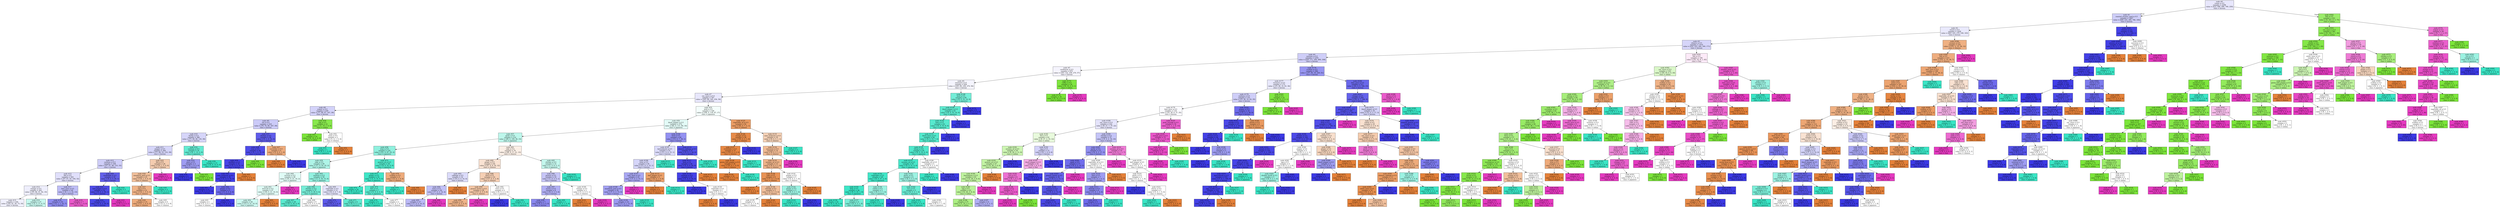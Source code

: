 digraph Tree {
node [shape=box, style="filled", color="black"] ;
0 [label=<node &#35;0<br/>cumin &le; 0.5<br/>samples = 2298<br/>value = [412, 568, 290, 769, 259]<br/>class = korean>, fillcolor="#3c39e51e"] ;
1 [label=<node &#35;1<br/>roasted_sesame_seed &le; 0.5<br/>samples = 1867<br/>value = [408, 225, 284, 766, 184]<br/>class = korean>, fillcolor="#3c39e53f"] ;
0 -> 1 [labeldistance=2.5, labelangle=45, headlabel="True"] ;
2 [label=<node &#35;2<br/>starch &le; 0.5<br/>samples = 1628<br/>value = [403, 225, 279, 538, 183]<br/>class = korean>, fillcolor="#3c39e51c"] ;
1 -> 2 ;
3 [label=<node &#35;3<br/>cilantro &le; 0.5<br/>samples = 1410<br/>value = [252, 223, 264, 500, 171]<br/>class = korean>, fillcolor="#3c39e535"] ;
2 -> 3 ;
4 [label=<node &#35;4<br/>cayenne &le; 0.5<br/>samples = 1254<br/>value = [220, 171, 256, 499, 108]<br/>class = korean>, fillcolor="#3c39e53e"] ;
3 -> 4 ;
5 [label=<node &#35;5<br/>cardamom &le; 0.5<br/>samples = 870<br/>value = [183, 122, 238, 270, 57]<br/>class = korean>, fillcolor="#3c39e50d"] ;
4 -> 5 ;
6 [label=<node &#35;6<br/>seaweed &le; 0.5<br/>samples = 836<br/>value = [183, 89, 238, 270, 56]<br/>class = korean>, fillcolor="#3c39e50e"] ;
5 -> 6 ;
7 [label=<node &#35;7<br/>soy_sauce &le; 0.5<br/>samples = 767<br/>value = [183, 89, 185, 254, 56]<br/>class = korean>, fillcolor="#3c39e51e"] ;
6 -> 7 ;
8 [label=<node &#35;8<br/>yogurt &le; 0.5<br/>samples = 439<br/>value = [77, 89, 67, 167, 39]<br/>class = korean>, fillcolor="#3c39e539"] ;
7 -> 8 ;
9 [label=<node &#35;9<br/>nut &le; 0.5<br/>samples = 418<br/>value = [76, 70, 66, 167, 39]<br/>class = korean>, fillcolor="#3c39e544"] ;
8 -> 9 ;
10 [label=<node &#35;10<br/>barley &le; 0.5<br/>samples = 380<br/>value = [71, 69, 66, 135, 39]<br/>class = korean>, fillcolor="#3c39e535"] ;
9 -> 10 ;
11 [label=<node &#35;11<br/>pepper &le; 0.5<br/>samples = 364<br/>value = [71, 68, 53, 133, 39]<br/>class = korean>, fillcolor="#3c39e536"] ;
10 -> 11 ;
12 [label=<node &#35;12<br/>soybean &le; 0.5<br/>samples = 338<br/>value = [57, 67, 48, 133, 33]<br/>class = korean>, fillcolor="#3c39e53e"] ;
11 -> 12 ;
13 [label=<node &#35;13<br/>fish &le; 0.5<br/>samples = 303<br/>value = [57, 67, 43, 104, 32]<br/>class = korean>, fillcolor="#3c39e528"] ;
12 -> 13 ;
14 [label=<node &#35;14<br/>vinegar &le; 0.5<br/>samples = 263<br/>value = [55, 66, 41, 82, 19]<br/>class = korean>, fillcolor="#3c39e515"] ;
13 -> 14 ;
15 [label=<node &#35;15<br/>samples = 226<br/>value = [52, 61, 24, 73, 16]<br/>class = korean>, fillcolor="#3c39e513"] ;
14 -> 15 ;
16 [label=<node &#35;16<br/>samples = 37<br/>value = [3, 5, 17, 9, 3]<br/>class = japanese>, fillcolor="#39e5c549"] ;
14 -> 16 ;
17 [label=<node &#35;17<br/>lime_juice &le; 0.5<br/>samples = 40<br/>value = [2, 1, 2, 22, 13]<br/>class = korean>, fillcolor="#3c39e555"] ;
13 -> 17 ;
18 [label=<node &#35;18<br/>samples = 33<br/>value = [2, 1, 1, 22, 7]<br/>class = korean>, fillcolor="#3c39e593"] ;
17 -> 18 ;
19 [label=<node &#35;19<br/>samples = 7<br/>value = [0, 0, 1, 0, 6]<br/>class = thai>, fillcolor="#e539c0d4"] ;
17 -> 19 ;
20 [label=<node &#35;20<br/>enokidake &le; 0.5<br/>samples = 35<br/>value = [0, 0, 5, 29, 1]<br/>class = korean>, fillcolor="#3c39e5cc"] ;
12 -> 20 ;
21 [label=<node &#35;21<br/>bell_pepper &le; 0.5<br/>samples = 32<br/>value = [0, 0, 2, 29, 1]<br/>class = korean>, fillcolor="#3c39e5e6"] ;
20 -> 21 ;
22 [label=<node &#35;22<br/>samples = 31<br/>value = [0, 0, 2, 29, 0]<br/>class = korean>, fillcolor="#3c39e5ed"] ;
21 -> 22 ;
23 [label=<node &#35;23<br/>samples = 1<br/>value = [0, 0, 0, 0, 1]<br/>class = thai>, fillcolor="#e539c0ff"] ;
21 -> 23 ;
24 [label=<node &#35;24<br/>samples = 3<br/>value = [0, 0, 3, 0, 0]<br/>class = japanese>, fillcolor="#39e5c5ff"] ;
20 -> 24 ;
25 [label=<node &#35;25<br/>fish &le; 0.5<br/>samples = 26<br/>value = [14, 1, 5, 0, 6]<br/>class = chinese>, fillcolor="#e5813966"] ;
11 -> 25 ;
26 [label=<node &#35;26<br/>mandarin_peel &le; 0.5<br/>samples = 23<br/>value = [14, 1, 5, 0, 3]<br/>class = chinese>, fillcolor="#e5813980"] ;
25 -> 26 ;
27 [label=<node &#35;27<br/>egg &le; 0.5<br/>samples = 21<br/>value = [14, 1, 3, 0, 3]<br/>class = chinese>, fillcolor="#e581399c"] ;
26 -> 27 ;
28 [label=<node &#35;28<br/>samples = 15<br/>value = [11, 1, 0, 0, 3]<br/>class = chinese>, fillcolor="#e58139aa"] ;
27 -> 28 ;
29 [label=<node &#35;29<br/>samples = 6<br/>value = [3, 0, 3, 0, 0]<br/>class = chinese>, fillcolor="#e5813900"] ;
27 -> 29 ;
30 [label=<node &#35;30<br/>samples = 2<br/>value = [0, 0, 2, 0, 0]<br/>class = japanese>, fillcolor="#39e5c5ff"] ;
26 -> 30 ;
31 [label=<node &#35;31<br/>samples = 3<br/>value = [0, 0, 0, 0, 3]<br/>class = thai>, fillcolor="#e539c0ff"] ;
25 -> 31 ;
32 [label=<node &#35;32<br/>soybean &le; 0.5<br/>samples = 16<br/>value = [0, 1, 13, 2, 0]<br/>class = japanese>, fillcolor="#39e5c5c8"] ;
10 -> 32 ;
33 [label=<node &#35;33<br/>pear &le; 0.5<br/>samples = 3<br/>value = [0, 1, 0, 2, 0]<br/>class = korean>, fillcolor="#3c39e57f"] ;
32 -> 33 ;
34 [label=<node &#35;34<br/>samples = 2<br/>value = [0, 0, 0, 2, 0]<br/>class = korean>, fillcolor="#3c39e5ff"] ;
33 -> 34 ;
35 [label=<node &#35;35<br/>samples = 1<br/>value = [0, 1, 0, 0, 0]<br/>class = indian>, fillcolor="#7be539ff"] ;
33 -> 35 ;
36 [label=<node &#35;36<br/>samples = 13<br/>value = [0, 0, 13, 0, 0]<br/>class = japanese>, fillcolor="#39e5c5ff"] ;
32 -> 36 ;
37 [label=<node &#35;37<br/>chicken &le; 0.5<br/>samples = 38<br/>value = [5, 1, 0, 32, 0]<br/>class = korean>, fillcolor="#3c39e5d1"] ;
9 -> 37 ;
38 [label=<node &#35;38<br/>rose &le; 0.5<br/>samples = 34<br/>value = [2, 1, 0, 31, 0]<br/>class = korean>, fillcolor="#3c39e5e7"] ;
37 -> 38 ;
39 [label=<node &#35;39<br/>shellfish &le; 0.5<br/>samples = 33<br/>value = [2, 0, 0, 31, 0]<br/>class = korean>, fillcolor="#3c39e5ef"] ;
38 -> 39 ;
40 [label=<node &#35;40<br/>cane_molasses &le; 0.5<br/>samples = 32<br/>value = [1, 0, 0, 31, 0]<br/>class = korean>, fillcolor="#3c39e5f7"] ;
39 -> 40 ;
41 [label=<node &#35;41<br/>samples = 27<br/>value = [0, 0, 0, 27, 0]<br/>class = korean>, fillcolor="#3c39e5ff"] ;
40 -> 41 ;
42 [label=<node &#35;42<br/>ginger &le; 0.5<br/>samples = 5<br/>value = [1, 0, 0, 4, 0]<br/>class = korean>, fillcolor="#3c39e5bf"] ;
40 -> 42 ;
43 [label=<node &#35;43<br/>samples = 2<br/>value = [1, 0, 0, 1, 0]<br/>class = chinese>, fillcolor="#e5813900"] ;
42 -> 43 ;
44 [label=<node &#35;44<br/>samples = 3<br/>value = [0, 0, 0, 3, 0]<br/>class = korean>, fillcolor="#3c39e5ff"] ;
42 -> 44 ;
45 [label=<node &#35;45<br/>samples = 1<br/>value = [1, 0, 0, 0, 0]<br/>class = chinese>, fillcolor="#e58139ff"] ;
39 -> 45 ;
46 [label=<node &#35;46<br/>samples = 1<br/>value = [0, 1, 0, 0, 0]<br/>class = indian>, fillcolor="#7be539ff"] ;
38 -> 46 ;
47 [label=<node &#35;47<br/>cucumber &le; 0.5<br/>samples = 4<br/>value = [3, 0, 0, 1, 0]<br/>class = chinese>, fillcolor="#e58139aa"] ;
37 -> 47 ;
48 [label=<node &#35;48<br/>samples = 3<br/>value = [3, 0, 0, 0, 0]<br/>class = chinese>, fillcolor="#e58139ff"] ;
47 -> 48 ;
49 [label=<node &#35;49<br/>samples = 1<br/>value = [0, 0, 0, 1, 0]<br/>class = korean>, fillcolor="#3c39e5ff"] ;
47 -> 49 ;
50 [label=<node &#35;50<br/>egg &le; 0.5<br/>samples = 21<br/>value = [1, 19, 1, 0, 0]<br/>class = indian>, fillcolor="#7be539e6"] ;
8 -> 50 ;
51 [label=<node &#35;51<br/>samples = 19<br/>value = [0, 19, 0, 0, 0]<br/>class = indian>, fillcolor="#7be539ff"] ;
50 -> 51 ;
52 [label=<node &#35;52<br/>onion &le; 0.5<br/>samples = 2<br/>value = [1, 0, 1, 0, 0]<br/>class = chinese>, fillcolor="#e5813900"] ;
50 -> 52 ;
53 [label=<node &#35;53<br/>samples = 1<br/>value = [0, 0, 1, 0, 0]<br/>class = japanese>, fillcolor="#39e5c5ff"] ;
52 -> 53 ;
54 [label=<node &#35;54<br/>samples = 1<br/>value = [1, 0, 0, 0, 0]<br/>class = chinese>, fillcolor="#e58139ff"] ;
52 -> 54 ;
55 [label=<node &#35;55<br/>pork &le; 0.5<br/>samples = 328<br/>value = [106, 0, 118, 87, 17]<br/>class = japanese>, fillcolor="#39e5c50e"] ;
7 -> 55 ;
56 [label=<node &#35;56<br/>black_pepper &le; 0.5<br/>samples = 274<br/>value = [62, 0, 111, 85, 16]<br/>class = japanese>, fillcolor="#39e5c523"] ;
55 -> 56 ;
57 [label=<node &#35;57<br/>garlic &le; 0.5<br/>samples = 214<br/>value = [49, 0, 104, 46, 15]<br/>class = japanese>, fillcolor="#39e5c555"] ;
56 -> 57 ;
58 [label=<node &#35;58<br/>wine &le; 0.5<br/>samples = 135<br/>value = [21, 0, 87, 25, 2]<br/>class = japanese>, fillcolor="#39e5c590"] ;
57 -> 58 ;
59 [label=<node &#35;59<br/>sake &le; 0.5<br/>samples = 99<br/>value = [17, 0, 55, 25, 2]<br/>class = japanese>, fillcolor="#39e5c567"] ;
58 -> 59 ;
60 [label=<node &#35;60<br/>coconut &le; 0.5<br/>samples = 49<br/>value = [16, 0, 21, 10, 2]<br/>class = japanese>, fillcolor="#39e5c527"] ;
59 -> 60 ;
61 [label=<node &#35;61<br/>broccoli &le; 0.5<br/>samples = 47<br/>value = [16, 0, 21, 10, 0]<br/>class = japanese>, fillcolor="#39e5c529"] ;
60 -> 61 ;
62 [label=<node &#35;62<br/>samples = 44<br/>value = [13, 0, 21, 10, 0]<br/>class = japanese>, fillcolor="#39e5c542"] ;
61 -> 62 ;
63 [label=<node &#35;63<br/>samples = 3<br/>value = [3, 0, 0, 0, 0]<br/>class = chinese>, fillcolor="#e58139ff"] ;
61 -> 63 ;
64 [label=<node &#35;64<br/>samples = 2<br/>value = [0, 0, 0, 0, 2]<br/>class = thai>, fillcolor="#e539c0ff"] ;
60 -> 64 ;
65 [label=<node &#35;65<br/>soybean &le; 0.5<br/>samples = 50<br/>value = [1, 0, 34, 15, 0]<br/>class = japanese>, fillcolor="#39e5c58a"] ;
59 -> 65 ;
66 [label=<node &#35;66<br/>chicken &le; 0.5<br/>samples = 37<br/>value = [1, 0, 28, 8, 0]<br/>class = japanese>, fillcolor="#39e5c5b0"] ;
65 -> 66 ;
67 [label=<node &#35;67<br/>samples = 28<br/>value = [0, 0, 24, 4, 0]<br/>class = japanese>, fillcolor="#39e5c5d4"] ;
66 -> 67 ;
68 [label=<node &#35;68<br/>samples = 9<br/>value = [1, 0, 4, 4, 0]<br/>class = japanese>, fillcolor="#39e5c500"] ;
66 -> 68 ;
69 [label=<node &#35;69<br/>vegetable &le; 0.5<br/>samples = 13<br/>value = [0, 0, 6, 7, 0]<br/>class = korean>, fillcolor="#3c39e524"] ;
65 -> 69 ;
70 [label=<node &#35;70<br/>samples = 7<br/>value = [0, 0, 1, 6, 0]<br/>class = korean>, fillcolor="#3c39e5d4"] ;
69 -> 70 ;
71 [label=<node &#35;71<br/>samples = 6<br/>value = [0, 0, 5, 1, 0]<br/>class = japanese>, fillcolor="#39e5c5cc"] ;
69 -> 71 ;
72 [label=<node &#35;72<br/>peanut_oil &le; 0.5<br/>samples = 36<br/>value = [4, 0, 32, 0, 0]<br/>class = japanese>, fillcolor="#39e5c5df"] ;
58 -> 72 ;
73 [label=<node &#35;73<br/>ginger &le; 0.5<br/>samples = 32<br/>value = [1, 0, 31, 0, 0]<br/>class = japanese>, fillcolor="#39e5c5f7"] ;
72 -> 73 ;
74 [label=<node &#35;74<br/>samples = 25<br/>value = [0, 0, 25, 0, 0]<br/>class = japanese>, fillcolor="#39e5c5ff"] ;
73 -> 74 ;
75 [label=<node &#35;75<br/>fish &le; 0.5<br/>samples = 7<br/>value = [1, 0, 6, 0, 0]<br/>class = japanese>, fillcolor="#39e5c5d4"] ;
73 -> 75 ;
76 [label=<node &#35;76<br/>samples = 5<br/>value = [0, 0, 5, 0, 0]<br/>class = japanese>, fillcolor="#39e5c5ff"] ;
75 -> 76 ;
77 [label=<node &#35;77<br/>samples = 2<br/>value = [1, 0, 1, 0, 0]<br/>class = chinese>, fillcolor="#e5813900"] ;
75 -> 77 ;
78 [label=<node &#35;78<br/>scallion &le; 0.5<br/>samples = 4<br/>value = [3, 0, 1, 0, 0]<br/>class = chinese>, fillcolor="#e58139aa"] ;
72 -> 78 ;
79 [label=<node &#35;79<br/>samples = 1<br/>value = [0, 0, 1, 0, 0]<br/>class = japanese>, fillcolor="#39e5c5ff"] ;
78 -> 79 ;
80 [label=<node &#35;80<br/>samples = 3<br/>value = [3, 0, 0, 0, 0]<br/>class = chinese>, fillcolor="#e58139ff"] ;
78 -> 80 ;
81 [label=<node &#35;81<br/>sake &le; 0.5<br/>samples = 79<br/>value = [28, 0, 17, 21, 13]<br/>class = chinese>, fillcolor="#e581391f"] ;
57 -> 81 ;
82 [label=<node &#35;82<br/>ginger &le; 0.5<br/>samples = 64<br/>value = [27, 0, 9, 16, 12]<br/>class = chinese>, fillcolor="#e581393a"] ;
81 -> 82 ;
83 [label=<node &#35;83<br/>cabbage &le; 0.5<br/>samples = 32<br/>value = [10, 0, 4, 14, 4]<br/>class = korean>, fillcolor="#3c39e52e"] ;
82 -> 83 ;
84 [label=<node &#35;84<br/>mint &le; 0.5<br/>samples = 29<br/>value = [7, 0, 4, 14, 4]<br/>class = korean>, fillcolor="#3c39e551"] ;
83 -> 84 ;
85 [label=<node &#35;85<br/>samples = 27<br/>value = [7, 0, 4, 14, 2]<br/>class = korean>, fillcolor="#3c39e559"] ;
84 -> 85 ;
86 [label=<node &#35;86<br/>samples = 2<br/>value = [0, 0, 0, 0, 2]<br/>class = thai>, fillcolor="#e539c0ff"] ;
84 -> 86 ;
87 [label=<node &#35;87<br/>samples = 3<br/>value = [3, 0, 0, 0, 0]<br/>class = chinese>, fillcolor="#e58139ff"] ;
83 -> 87 ;
88 [label=<node &#35;88<br/>beef &le; 0.5<br/>samples = 32<br/>value = [17, 0, 5, 2, 8]<br/>class = chinese>, fillcolor="#e5813960"] ;
82 -> 88 ;
89 [label=<node &#35;89<br/>peanut_butter &le; 0.5<br/>samples = 28<br/>value = [17, 0, 3, 0, 8]<br/>class = chinese>, fillcolor="#e5813973"] ;
88 -> 89 ;
90 [label=<node &#35;90<br/>samples = 25<br/>value = [17, 0, 3, 0, 5]<br/>class = chinese>, fillcolor="#e5813999"] ;
89 -> 90 ;
91 [label=<node &#35;91<br/>samples = 3<br/>value = [0, 0, 0, 0, 3]<br/>class = thai>, fillcolor="#e539c0ff"] ;
89 -> 91 ;
92 [label=<node &#35;92<br/>wine &le; 0.5<br/>samples = 4<br/>value = [0, 0, 2, 2, 0]<br/>class = japanese>, fillcolor="#39e5c500"] ;
88 -> 92 ;
93 [label=<node &#35;93<br/>samples = 2<br/>value = [0, 0, 0, 2, 0]<br/>class = korean>, fillcolor="#3c39e5ff"] ;
92 -> 93 ;
94 [label=<node &#35;94<br/>samples = 2<br/>value = [0, 0, 2, 0, 0]<br/>class = japanese>, fillcolor="#39e5c5ff"] ;
92 -> 94 ;
95 [label=<node &#35;95<br/>chicken &le; 0.5<br/>samples = 15<br/>value = [1, 0, 8, 5, 1]<br/>class = japanese>, fillcolor="#39e5c54c"] ;
81 -> 95 ;
96 [label=<node &#35;96<br/>peanut &le; 0.5<br/>samples = 10<br/>value = [1, 0, 3, 5, 1]<br/>class = korean>, fillcolor="#3c39e549"] ;
95 -> 96 ;
97 [label=<node &#35;97<br/>oyster &le; 0.5<br/>samples = 8<br/>value = [0, 0, 3, 5, 0]<br/>class = korean>, fillcolor="#3c39e566"] ;
96 -> 97 ;
98 [label=<node &#35;98<br/>samples = 7<br/>value = [0, 0, 2, 5, 0]<br/>class = korean>, fillcolor="#3c39e599"] ;
97 -> 98 ;
99 [label=<node &#35;99<br/>samples = 1<br/>value = [0, 0, 1, 0, 0]<br/>class = japanese>, fillcolor="#39e5c5ff"] ;
97 -> 99 ;
100 [label=<node &#35;100<br/>vinegar &le; 0.5<br/>samples = 2<br/>value = [1, 0, 0, 0, 1]<br/>class = chinese>, fillcolor="#e5813900"] ;
96 -> 100 ;
101 [label=<node &#35;101<br/>samples = 1<br/>value = [1, 0, 0, 0, 0]<br/>class = chinese>, fillcolor="#e58139ff"] ;
100 -> 101 ;
102 [label=<node &#35;102<br/>samples = 1<br/>value = [0, 0, 0, 0, 1]<br/>class = thai>, fillcolor="#e539c0ff"] ;
100 -> 102 ;
103 [label=<node &#35;103<br/>samples = 5<br/>value = [0, 0, 5, 0, 0]<br/>class = japanese>, fillcolor="#39e5c5ff"] ;
95 -> 103 ;
104 [label=<node &#35;104<br/>beef &le; 0.5<br/>samples = 60<br/>value = [13, 0, 7, 39, 1]<br/>class = korean>, fillcolor="#3c39e58d"] ;
56 -> 104 ;
105 [label=<node &#35;105<br/>katsuobushi &le; 0.5<br/>samples = 33<br/>value = [11, 0, 6, 15, 1]<br/>class = korean>, fillcolor="#3c39e52e"] ;
104 -> 105 ;
106 [label=<node &#35;106<br/>wine &le; 0.5<br/>samples = 30<br/>value = [11, 0, 3, 15, 1]<br/>class = korean>, fillcolor="#3c39e536"] ;
105 -> 106 ;
107 [label=<node &#35;107<br/>holy_basil &le; 0.5<br/>samples = 25<br/>value = [7, 0, 2, 15, 1]<br/>class = korean>, fillcolor="#3c39e571"] ;
106 -> 107 ;
108 [label=<node &#35;108<br/>mandarin_peel &le; 0.5<br/>samples = 24<br/>value = [7, 0, 2, 15, 0]<br/>class = korean>, fillcolor="#3c39e578"] ;
107 -> 108 ;
109 [label=<node &#35;109<br/>samples = 23<br/>value = [7, 0, 1, 15, 0]<br/>class = korean>, fillcolor="#3c39e580"] ;
108 -> 109 ;
110 [label=<node &#35;110<br/>samples = 1<br/>value = [0, 0, 1, 0, 0]<br/>class = japanese>, fillcolor="#39e5c5ff"] ;
108 -> 110 ;
111 [label=<node &#35;111<br/>samples = 1<br/>value = [0, 0, 0, 0, 1]<br/>class = thai>, fillcolor="#e539c0ff"] ;
107 -> 111 ;
112 [label=<node &#35;112<br/>bell_pepper &le; 0.5<br/>samples = 5<br/>value = [4, 0, 1, 0, 0]<br/>class = chinese>, fillcolor="#e58139bf"] ;
106 -> 112 ;
113 [label=<node &#35;113<br/>samples = 4<br/>value = [4, 0, 0, 0, 0]<br/>class = chinese>, fillcolor="#e58139ff"] ;
112 -> 113 ;
114 [label=<node &#35;114<br/>samples = 1<br/>value = [0, 0, 1, 0, 0]<br/>class = japanese>, fillcolor="#39e5c5ff"] ;
112 -> 114 ;
115 [label=<node &#35;115<br/>samples = 3<br/>value = [0, 0, 3, 0, 0]<br/>class = japanese>, fillcolor="#39e5c5ff"] ;
105 -> 115 ;
116 [label=<node &#35;116<br/>chinese_cabbage &le; 0.5<br/>samples = 27<br/>value = [2, 0, 1, 24, 0]<br/>class = korean>, fillcolor="#3c39e5e0"] ;
104 -> 116 ;
117 [label=<node &#35;117<br/>leek &le; 0.5<br/>samples = 26<br/>value = [2, 0, 0, 24, 0]<br/>class = korean>, fillcolor="#3c39e5ea"] ;
116 -> 117 ;
118 [label=<node &#35;118<br/>soybean &le; 0.5<br/>samples = 25<br/>value = [1, 0, 0, 24, 0]<br/>class = korean>, fillcolor="#3c39e5f4"] ;
117 -> 118 ;
119 [label=<node &#35;119<br/>samples = 23<br/>value = [0, 0, 0, 23, 0]<br/>class = korean>, fillcolor="#3c39e5ff"] ;
118 -> 119 ;
120 [label=<node &#35;120<br/>vegetable &le; 0.5<br/>samples = 2<br/>value = [1, 0, 0, 1, 0]<br/>class = chinese>, fillcolor="#e5813900"] ;
118 -> 120 ;
121 [label=<node &#35;121<br/>samples = 1<br/>value = [1, 0, 0, 0, 0]<br/>class = chinese>, fillcolor="#e58139ff"] ;
120 -> 121 ;
122 [label=<node &#35;122<br/>samples = 1<br/>value = [0, 0, 0, 1, 0]<br/>class = korean>, fillcolor="#3c39e5ff"] ;
120 -> 122 ;
123 [label=<node &#35;123<br/>samples = 1<br/>value = [1, 0, 0, 0, 0]<br/>class = chinese>, fillcolor="#e58139ff"] ;
117 -> 123 ;
124 [label=<node &#35;124<br/>samples = 1<br/>value = [0, 0, 1, 0, 0]<br/>class = japanese>, fillcolor="#39e5c5ff"] ;
116 -> 124 ;
125 [label=<node &#35;125<br/>vegetable_oil &le; 0.5<br/>samples = 54<br/>value = [44, 0, 7, 2, 1]<br/>class = chinese>, fillcolor="#e58139c9"] ;
55 -> 125 ;
126 [label=<node &#35;126<br/>orange &le; 0.5<br/>samples = 38<br/>value = [35, 0, 2, 1, 0]<br/>class = chinese>, fillcolor="#e58139ea"] ;
125 -> 126 ;
127 [label=<node &#35;127<br/>enokidake &le; 0.5<br/>samples = 37<br/>value = [35, 0, 2, 0, 0]<br/>class = chinese>, fillcolor="#e58139f0"] ;
126 -> 127 ;
128 [label=<node &#35;128<br/>green_bell_pepper &le; 0.5<br/>samples = 36<br/>value = [35, 0, 1, 0, 0]<br/>class = chinese>, fillcolor="#e58139f8"] ;
127 -> 128 ;
129 [label=<node &#35;129<br/>samples = 35<br/>value = [35, 0, 0, 0, 0]<br/>class = chinese>, fillcolor="#e58139ff"] ;
128 -> 129 ;
130 [label=<node &#35;130<br/>samples = 1<br/>value = [0, 0, 1, 0, 0]<br/>class = japanese>, fillcolor="#39e5c5ff"] ;
128 -> 130 ;
131 [label=<node &#35;131<br/>samples = 1<br/>value = [0, 0, 1, 0, 0]<br/>class = japanese>, fillcolor="#39e5c5ff"] ;
127 -> 131 ;
132 [label=<node &#35;132<br/>samples = 1<br/>value = [0, 0, 0, 1, 0]<br/>class = korean>, fillcolor="#3c39e5ff"] ;
126 -> 132 ;
133 [label=<node &#35;133<br/>cane_molasses &le; 0.5<br/>samples = 16<br/>value = [9, 0, 5, 1, 1]<br/>class = chinese>, fillcolor="#e581395d"] ;
125 -> 133 ;
134 [label=<node &#35;134<br/>macaroni &le; 0.5<br/>samples = 14<br/>value = [9, 0, 3, 1, 1]<br/>class = chinese>, fillcolor="#e581398b"] ;
133 -> 134 ;
135 [label=<node &#35;135<br/>sesame_oil &le; 0.5<br/>samples = 13<br/>value = [9, 0, 3, 1, 0]<br/>class = chinese>, fillcolor="#e5813999"] ;
134 -> 135 ;
136 [label=<node &#35;136<br/>sake &le; 0.5<br/>samples = 8<br/>value = [7, 0, 1, 0, 0]<br/>class = chinese>, fillcolor="#e58139db"] ;
135 -> 136 ;
137 [label=<node &#35;137<br/>samples = 5<br/>value = [5, 0, 0, 0, 0]<br/>class = chinese>, fillcolor="#e58139ff"] ;
136 -> 137 ;
138 [label=<node &#35;138<br/>shiitake &le; 0.5<br/>samples = 3<br/>value = [2, 0, 1, 0, 0]<br/>class = chinese>, fillcolor="#e581397f"] ;
136 -> 138 ;
139 [label=<node &#35;139<br/>samples = 2<br/>value = [1, 0, 1, 0, 0]<br/>class = chinese>, fillcolor="#e5813900"] ;
138 -> 139 ;
140 [label=<node &#35;140<br/>samples = 1<br/>value = [1, 0, 0, 0, 0]<br/>class = chinese>, fillcolor="#e58139ff"] ;
138 -> 140 ;
141 [label=<node &#35;141<br/>pepper &le; 0.5<br/>samples = 5<br/>value = [2, 0, 2, 1, 0]<br/>class = chinese>, fillcolor="#e5813900"] ;
135 -> 141 ;
142 [label=<node &#35;142<br/>ginger &le; 0.5<br/>samples = 3<br/>value = [0, 0, 2, 1, 0]<br/>class = japanese>, fillcolor="#39e5c57f"] ;
141 -> 142 ;
143 [label=<node &#35;143<br/>samples = 2<br/>value = [0, 0, 2, 0, 0]<br/>class = japanese>, fillcolor="#39e5c5ff"] ;
142 -> 143 ;
144 [label=<node &#35;144<br/>samples = 1<br/>value = [0, 0, 0, 1, 0]<br/>class = korean>, fillcolor="#3c39e5ff"] ;
142 -> 144 ;
145 [label=<node &#35;145<br/>samples = 2<br/>value = [2, 0, 0, 0, 0]<br/>class = chinese>, fillcolor="#e58139ff"] ;
141 -> 145 ;
146 [label=<node &#35;146<br/>samples = 1<br/>value = [0, 0, 0, 0, 1]<br/>class = thai>, fillcolor="#e539c0ff"] ;
134 -> 146 ;
147 [label=<node &#35;147<br/>samples = 2<br/>value = [0, 0, 2, 0, 0]<br/>class = japanese>, fillcolor="#39e5c5ff"] ;
133 -> 147 ;
148 [label=<node &#35;148<br/>beef &le; 0.5<br/>samples = 69<br/>value = [0, 0, 53, 16, 0]<br/>class = japanese>, fillcolor="#39e5c5b2"] ;
6 -> 148 ;
149 [label=<node &#35;149<br/>black_pepper &le; 0.5<br/>samples = 63<br/>value = [0, 0, 53, 10, 0]<br/>class = japanese>, fillcolor="#39e5c5cf"] ;
148 -> 149 ;
150 [label=<node &#35;150<br/>ham &le; 0.5<br/>samples = 61<br/>value = [0, 0, 53, 8, 0]<br/>class = japanese>, fillcolor="#39e5c5d9"] ;
149 -> 150 ;
151 [label=<node &#35;151<br/>black_bean &le; 0.5<br/>samples = 60<br/>value = [0, 0, 53, 7, 0]<br/>class = japanese>, fillcolor="#39e5c5dd"] ;
150 -> 151 ;
152 [label=<node &#35;152<br/>wheat &le; 0.5<br/>samples = 59<br/>value = [0, 0, 53, 6, 0]<br/>class = japanese>, fillcolor="#39e5c5e2"] ;
151 -> 152 ;
153 [label=<node &#35;153<br/>sesame_oil &le; 0.5<br/>samples = 55<br/>value = [0, 0, 51, 4, 0]<br/>class = japanese>, fillcolor="#39e5c5eb"] ;
152 -> 153 ;
154 [label=<node &#35;154<br/>vegetable &le; 0.5<br/>samples = 49<br/>value = [0, 0, 47, 2, 0]<br/>class = japanese>, fillcolor="#39e5c5f4"] ;
153 -> 154 ;
155 [label=<node &#35;155<br/>kelp &le; 0.5<br/>samples = 46<br/>value = [0, 0, 45, 1, 0]<br/>class = japanese>, fillcolor="#39e5c5f9"] ;
154 -> 155 ;
156 [label=<node &#35;156<br/>samples = 42<br/>value = [0, 0, 42, 0, 0]<br/>class = japanese>, fillcolor="#39e5c5ff"] ;
155 -> 156 ;
157 [label=<node &#35;157<br/>samples = 4<br/>value = [0, 0, 3, 1, 0]<br/>class = japanese>, fillcolor="#39e5c5aa"] ;
155 -> 157 ;
158 [label=<node &#35;158<br/>radish &le; 0.5<br/>samples = 3<br/>value = [0, 0, 2, 1, 0]<br/>class = japanese>, fillcolor="#39e5c57f"] ;
154 -> 158 ;
159 [label=<node &#35;159<br/>samples = 2<br/>value = [0, 0, 2, 0, 0]<br/>class = japanese>, fillcolor="#39e5c5ff"] ;
158 -> 159 ;
160 [label=<node &#35;160<br/>samples = 1<br/>value = [0, 0, 0, 1, 0]<br/>class = korean>, fillcolor="#3c39e5ff"] ;
158 -> 160 ;
161 [label=<node &#35;161<br/>garlic &le; 0.5<br/>samples = 6<br/>value = [0, 0, 4, 2, 0]<br/>class = japanese>, fillcolor="#39e5c57f"] ;
153 -> 161 ;
162 [label=<node &#35;162<br/>rice &le; 0.5<br/>samples = 5<br/>value = [0, 0, 4, 1, 0]<br/>class = japanese>, fillcolor="#39e5c5bf"] ;
161 -> 162 ;
163 [label=<node &#35;163<br/>samples = 3<br/>value = [0, 0, 3, 0, 0]<br/>class = japanese>, fillcolor="#39e5c5ff"] ;
162 -> 163 ;
164 [label=<node &#35;164<br/>samples = 2<br/>value = [0, 0, 1, 1, 0]<br/>class = japanese>, fillcolor="#39e5c500"] ;
162 -> 164 ;
165 [label=<node &#35;165<br/>samples = 1<br/>value = [0, 0, 0, 1, 0]<br/>class = korean>, fillcolor="#3c39e5ff"] ;
161 -> 165 ;
166 [label=<node &#35;166<br/>vegetable_oil &le; 0.5<br/>samples = 4<br/>value = [0, 0, 2, 2, 0]<br/>class = japanese>, fillcolor="#39e5c500"] ;
152 -> 166 ;
167 [label=<node &#35;167<br/>samples = 2<br/>value = [0, 0, 2, 0, 0]<br/>class = japanese>, fillcolor="#39e5c5ff"] ;
166 -> 167 ;
168 [label=<node &#35;168<br/>samples = 2<br/>value = [0, 0, 0, 2, 0]<br/>class = korean>, fillcolor="#3c39e5ff"] ;
166 -> 168 ;
169 [label=<node &#35;169<br/>samples = 1<br/>value = [0, 0, 0, 1, 0]<br/>class = korean>, fillcolor="#3c39e5ff"] ;
151 -> 169 ;
170 [label=<node &#35;170<br/>samples = 1<br/>value = [0, 0, 0, 1, 0]<br/>class = korean>, fillcolor="#3c39e5ff"] ;
150 -> 170 ;
171 [label=<node &#35;171<br/>samples = 2<br/>value = [0, 0, 0, 2, 0]<br/>class = korean>, fillcolor="#3c39e5ff"] ;
149 -> 171 ;
172 [label=<node &#35;172<br/>samples = 6<br/>value = [0, 0, 0, 6, 0]<br/>class = korean>, fillcolor="#3c39e5ff"] ;
148 -> 172 ;
173 [label=<node &#35;173<br/>coffee &le; 0.5<br/>samples = 34<br/>value = [0, 33, 0, 0, 1]<br/>class = indian>, fillcolor="#7be539f7"] ;
5 -> 173 ;
174 [label=<node &#35;174<br/>samples = 33<br/>value = [0, 33, 0, 0, 0]<br/>class = indian>, fillcolor="#7be539ff"] ;
173 -> 174 ;
175 [label=<node &#35;175<br/>samples = 1<br/>value = [0, 0, 0, 0, 1]<br/>class = thai>, fillcolor="#e539c0ff"] ;
173 -> 175 ;
176 [label=<node &#35;176<br/>scallion &le; 0.5<br/>samples = 384<br/>value = [37, 49, 18, 229, 51]<br/>class = korean>, fillcolor="#3c39e588"] ;
4 -> 176 ;
177 [label=<node &#35;177<br/>turmeric &le; 0.5<br/>samples = 173<br/>value = [15, 49, 10, 63, 36]<br/>class = korean>, fillcolor="#3c39e51d"] ;
176 -> 177 ;
178 [label=<node &#35;178<br/>soybean &le; 0.5<br/>samples = 151<br/>value = [15, 28, 10, 63, 35]<br/>class = korean>, fillcolor="#3c39e53e"] ;
177 -> 178 ;
179 [label=<node &#35;179<br/>lime_juice &le; 0.5<br/>samples = 118<br/>value = [10, 28, 8, 37, 35]<br/>class = korean>, fillcolor="#3c39e506"] ;
178 -> 179 ;
180 [label=<node &#35;180<br/>soy_sauce &le; 0.5<br/>samples = 102<br/>value = [9, 27, 7, 37, 22]<br/>class = korean>, fillcolor="#3c39e522"] ;
179 -> 180 ;
181 [label=<node &#35;181<br/>fish &le; 0.5<br/>samples = 65<br/>value = [4, 27, 3, 19, 12]<br/>class = indian>, fillcolor="#7be5392c"] ;
180 -> 181 ;
182 [label=<node &#35;182<br/>sesame_oil &le; 0.5<br/>samples = 50<br/>value = [4, 26, 3, 11, 6]<br/>class = indian>, fillcolor="#7be53962"] ;
181 -> 182 ;
183 [label=<node &#35;183<br/>peanut_oil &le; 0.5<br/>samples = 47<br/>value = [4, 26, 3, 8, 6]<br/>class = indian>, fillcolor="#7be53976"] ;
182 -> 183 ;
184 [label=<node &#35;184<br/>lemongrass &le; 0.5<br/>samples = 45<br/>value = [2, 26, 3, 8, 6]<br/>class = indian>, fillcolor="#7be5397c"] ;
183 -> 184 ;
185 [label=<node &#35;185<br/>egg &le; 0.5<br/>samples = 43<br/>value = [2, 26, 3, 8, 4]<br/>class = indian>, fillcolor="#7be53983"] ;
184 -> 185 ;
186 [label=<node &#35;186<br/>samples = 37<br/>value = [1, 25, 3, 5, 3]<br/>class = indian>, fillcolor="#7be5399f"] ;
185 -> 186 ;
187 [label=<node &#35;187<br/>samples = 6<br/>value = [1, 1, 0, 3, 1]<br/>class = korean>, fillcolor="#3c39e566"] ;
185 -> 187 ;
188 [label=<node &#35;188<br/>samples = 2<br/>value = [0, 0, 0, 0, 2]<br/>class = thai>, fillcolor="#e539c0ff"] ;
184 -> 188 ;
189 [label=<node &#35;189<br/>samples = 2<br/>value = [2, 0, 0, 0, 0]<br/>class = chinese>, fillcolor="#e58139ff"] ;
183 -> 189 ;
190 [label=<node &#35;190<br/>samples = 3<br/>value = [0, 0, 0, 3, 0]<br/>class = korean>, fillcolor="#3c39e5ff"] ;
182 -> 190 ;
191 [label=<node &#35;191<br/>egg &le; 0.5<br/>samples = 15<br/>value = [0, 1, 0, 8, 6]<br/>class = korean>, fillcolor="#3c39e539"] ;
181 -> 191 ;
192 [label=<node &#35;192<br/>black_pepper &le; 0.5<br/>samples = 10<br/>value = [0, 1, 0, 3, 6]<br/>class = thai>, fillcolor="#e539c06d"] ;
191 -> 192 ;
193 [label=<node &#35;193<br/>nira &le; 0.5<br/>samples = 8<br/>value = [0, 1, 0, 1, 6]<br/>class = thai>, fillcolor="#e539c0b6"] ;
192 -> 193 ;
194 [label=<node &#35;194<br/>mango &le; 0.5<br/>samples = 7<br/>value = [0, 1, 0, 0, 6]<br/>class = thai>, fillcolor="#e539c0d4"] ;
193 -> 194 ;
195 [label=<node &#35;195<br/>samples = 6<br/>value = [0, 0, 0, 0, 6]<br/>class = thai>, fillcolor="#e539c0ff"] ;
194 -> 195 ;
196 [label=<node &#35;196<br/>samples = 1<br/>value = [0, 1, 0, 0, 0]<br/>class = indian>, fillcolor="#7be539ff"] ;
194 -> 196 ;
197 [label=<node &#35;197<br/>samples = 1<br/>value = [0, 0, 0, 1, 0]<br/>class = korean>, fillcolor="#3c39e5ff"] ;
193 -> 197 ;
198 [label=<node &#35;198<br/>samples = 2<br/>value = [0, 0, 0, 2, 0]<br/>class = korean>, fillcolor="#3c39e5ff"] ;
192 -> 198 ;
199 [label=<node &#35;199<br/>samples = 5<br/>value = [0, 0, 0, 5, 0]<br/>class = korean>, fillcolor="#3c39e5ff"] ;
191 -> 199 ;
200 [label=<node &#35;200<br/>chicken &le; 0.5<br/>samples = 37<br/>value = [5, 0, 4, 18, 10]<br/>class = korean>, fillcolor="#3c39e54c"] ;
180 -> 200 ;
201 [label=<node &#35;201<br/>garlic &le; 0.5<br/>samples = 27<br/>value = [4, 0, 3, 17, 3]<br/>class = korean>, fillcolor="#3c39e590"] ;
200 -> 201 ;
202 [label=<node &#35;202<br/>apple &le; 0.5<br/>samples = 17<br/>value = [0, 0, 2, 13, 2]<br/>class = korean>, fillcolor="#3c39e5bb"] ;
201 -> 202 ;
203 [label=<node &#35;203<br/>peanut_butter &le; 0.5<br/>samples = 16<br/>value = [0, 0, 2, 13, 1]<br/>class = korean>, fillcolor="#3c39e5c8"] ;
202 -> 203 ;
204 [label=<node &#35;204<br/>brassica &le; 0.5<br/>samples = 15<br/>value = [0, 0, 2, 13, 0]<br/>class = korean>, fillcolor="#3c39e5d8"] ;
203 -> 204 ;
205 [label=<node &#35;205<br/>samples = 14<br/>value = [0, 0, 1, 13, 0]<br/>class = korean>, fillcolor="#3c39e5eb"] ;
204 -> 205 ;
206 [label=<node &#35;206<br/>samples = 1<br/>value = [0, 0, 1, 0, 0]<br/>class = japanese>, fillcolor="#39e5c5ff"] ;
204 -> 206 ;
207 [label=<node &#35;207<br/>samples = 1<br/>value = [0, 0, 0, 0, 1]<br/>class = thai>, fillcolor="#e539c0ff"] ;
203 -> 207 ;
208 [label=<node &#35;208<br/>samples = 1<br/>value = [0, 0, 0, 0, 1]<br/>class = thai>, fillcolor="#e539c0ff"] ;
202 -> 208 ;
209 [label=<node &#35;209<br/>vegetable_oil &le; 0.5<br/>samples = 10<br/>value = [4, 0, 1, 4, 1]<br/>class = chinese>, fillcolor="#e5813900"] ;
201 -> 209 ;
210 [label=<node &#35;210<br/>lime &le; 0.5<br/>samples = 7<br/>value = [1, 0, 1, 4, 1]<br/>class = korean>, fillcolor="#3c39e57f"] ;
209 -> 210 ;
211 [label=<node &#35;211<br/>shiitake &le; 0.5<br/>samples = 6<br/>value = [1, 0, 1, 4, 0]<br/>class = korean>, fillcolor="#3c39e599"] ;
210 -> 211 ;
212 [label=<node &#35;212<br/>samples = 5<br/>value = [1, 0, 0, 4, 0]<br/>class = korean>, fillcolor="#3c39e5bf"] ;
211 -> 212 ;
213 [label=<node &#35;213<br/>samples = 1<br/>value = [0, 0, 1, 0, 0]<br/>class = japanese>, fillcolor="#39e5c5ff"] ;
211 -> 213 ;
214 [label=<node &#35;214<br/>samples = 1<br/>value = [0, 0, 0, 0, 1]<br/>class = thai>, fillcolor="#e539c0ff"] ;
210 -> 214 ;
215 [label=<node &#35;215<br/>samples = 3<br/>value = [3, 0, 0, 0, 0]<br/>class = chinese>, fillcolor="#e58139ff"] ;
209 -> 215 ;
216 [label=<node &#35;216<br/>sesame_oil &le; 0.5<br/>samples = 10<br/>value = [1, 0, 1, 1, 7]<br/>class = thai>, fillcolor="#e539c0aa"] ;
200 -> 216 ;
217 [label=<node &#35;217<br/>samples = 6<br/>value = [0, 0, 0, 0, 6]<br/>class = thai>, fillcolor="#e539c0ff"] ;
216 -> 217 ;
218 [label=<node &#35;218<br/>bell_pepper &le; 0.5<br/>samples = 4<br/>value = [1, 0, 1, 1, 1]<br/>class = chinese>, fillcolor="#e5813900"] ;
216 -> 218 ;
219 [label=<node &#35;219<br/>garlic &le; 0.5<br/>samples = 3<br/>value = [1, 0, 1, 1, 0]<br/>class = chinese>, fillcolor="#e5813900"] ;
218 -> 219 ;
220 [label=<node &#35;220<br/>samples = 1<br/>value = [0, 0, 0, 1, 0]<br/>class = korean>, fillcolor="#3c39e5ff"] ;
219 -> 220 ;
221 [label=<node &#35;221<br/>sherry &le; 0.5<br/>samples = 2<br/>value = [1, 0, 1, 0, 0]<br/>class = chinese>, fillcolor="#e5813900"] ;
219 -> 221 ;
222 [label=<node &#35;222<br/>samples = 1<br/>value = [0, 0, 1, 0, 0]<br/>class = japanese>, fillcolor="#39e5c5ff"] ;
221 -> 222 ;
223 [label=<node &#35;223<br/>samples = 1<br/>value = [1, 0, 0, 0, 0]<br/>class = chinese>, fillcolor="#e58139ff"] ;
221 -> 223 ;
224 [label=<node &#35;224<br/>samples = 1<br/>value = [0, 0, 0, 0, 1]<br/>class = thai>, fillcolor="#e539c0ff"] ;
218 -> 224 ;
225 [label=<node &#35;225<br/>pork_sausage &le; 0.5<br/>samples = 16<br/>value = [1, 1, 1, 0, 13]<br/>class = thai>, fillcolor="#e539c0cc"] ;
179 -> 225 ;
226 [label=<node &#35;226<br/>orange_juice &le; 0.5<br/>samples = 15<br/>value = [0, 1, 1, 0, 13]<br/>class = thai>, fillcolor="#e539c0db"] ;
225 -> 226 ;
227 [label=<node &#35;227<br/>lime_peel_oil &le; 0.5<br/>samples = 14<br/>value = [0, 0, 1, 0, 13]<br/>class = thai>, fillcolor="#e539c0eb"] ;
226 -> 227 ;
228 [label=<node &#35;228<br/>samples = 13<br/>value = [0, 0, 0, 0, 13]<br/>class = thai>, fillcolor="#e539c0ff"] ;
227 -> 228 ;
229 [label=<node &#35;229<br/>samples = 1<br/>value = [0, 0, 1, 0, 0]<br/>class = japanese>, fillcolor="#39e5c5ff"] ;
227 -> 229 ;
230 [label=<node &#35;230<br/>samples = 1<br/>value = [0, 1, 0, 0, 0]<br/>class = indian>, fillcolor="#7be539ff"] ;
226 -> 230 ;
231 [label=<node &#35;231<br/>samples = 1<br/>value = [1, 0, 0, 0, 0]<br/>class = chinese>, fillcolor="#e58139ff"] ;
225 -> 231 ;
232 [label=<node &#35;232<br/>pepper &le; 0.5<br/>samples = 33<br/>value = [5, 0, 2, 26, 0]<br/>class = korean>, fillcolor="#3c39e5bf"] ;
178 -> 232 ;
233 [label=<node &#35;233<br/>wasabi &le; 0.5<br/>samples = 27<br/>value = [0, 0, 2, 25, 0]<br/>class = korean>, fillcolor="#3c39e5eb"] ;
232 -> 233 ;
234 [label=<node &#35;234<br/>lettuce &le; 0.5<br/>samples = 26<br/>value = [0, 0, 1, 25, 0]<br/>class = korean>, fillcolor="#3c39e5f5"] ;
233 -> 234 ;
235 [label=<node &#35;235<br/>samples = 23<br/>value = [0, 0, 0, 23, 0]<br/>class = korean>, fillcolor="#3c39e5ff"] ;
234 -> 235 ;
236 [label=<node &#35;236<br/>carrot &le; 0.5<br/>samples = 3<br/>value = [0, 0, 1, 2, 0]<br/>class = korean>, fillcolor="#3c39e57f"] ;
234 -> 236 ;
237 [label=<node &#35;237<br/>samples = 2<br/>value = [0, 0, 0, 2, 0]<br/>class = korean>, fillcolor="#3c39e5ff"] ;
236 -> 237 ;
238 [label=<node &#35;238<br/>samples = 1<br/>value = [0, 0, 1, 0, 0]<br/>class = japanese>, fillcolor="#39e5c5ff"] ;
236 -> 238 ;
239 [label=<node &#35;239<br/>samples = 1<br/>value = [0, 0, 1, 0, 0]<br/>class = japanese>, fillcolor="#39e5c5ff"] ;
233 -> 239 ;
240 [label=<node &#35;240<br/>potato &le; 0.5<br/>samples = 6<br/>value = [5, 0, 0, 1, 0]<br/>class = chinese>, fillcolor="#e58139cc"] ;
232 -> 240 ;
241 [label=<node &#35;241<br/>samples = 5<br/>value = [5, 0, 0, 0, 0]<br/>class = chinese>, fillcolor="#e58139ff"] ;
240 -> 241 ;
242 [label=<node &#35;242<br/>samples = 1<br/>value = [0, 0, 0, 1, 0]<br/>class = korean>, fillcolor="#3c39e5ff"] ;
240 -> 242 ;
243 [label=<node &#35;243<br/>basil &le; 0.5<br/>samples = 22<br/>value = [0, 21, 0, 0, 1]<br/>class = indian>, fillcolor="#7be539f3"] ;
177 -> 243 ;
244 [label=<node &#35;244<br/>samples = 21<br/>value = [0, 21, 0, 0, 0]<br/>class = indian>, fillcolor="#7be539ff"] ;
243 -> 244 ;
245 [label=<node &#35;245<br/>samples = 1<br/>value = [0, 0, 0, 0, 1]<br/>class = thai>, fillcolor="#e539c0ff"] ;
243 -> 245 ;
246 [label=<node &#35;246<br/>lime_juice &le; 0.5<br/>samples = 211<br/>value = [22, 0, 8, 166, 15]<br/>class = korean>, fillcolor="#3c39e5c2"] ;
176 -> 246 ;
247 [label=<node &#35;247<br/>vinegar &le; 0.5<br/>samples = 204<br/>value = [22, 0, 7, 166, 9]<br/>class = korean>, fillcolor="#3c39e5ca"] ;
246 -> 247 ;
248 [label=<node &#35;248<br/>peanut_butter &le; 0.5<br/>samples = 169<br/>value = [10, 0, 4, 149, 6]<br/>class = korean>, fillcolor="#3c39e5df"] ;
247 -> 248 ;
249 [label=<node &#35;249<br/>bean &le; 0.5<br/>samples = 166<br/>value = [10, 0, 4, 149, 3]<br/>class = korean>, fillcolor="#3c39e5e3"] ;
248 -> 249 ;
250 [label=<node &#35;250<br/>chicken &le; 0.5<br/>samples = 160<br/>value = [7, 0, 4, 147, 2]<br/>class = korean>, fillcolor="#3c39e5e9"] ;
249 -> 250 ;
251 [label=<node &#35;251<br/>tomato &le; 0.5<br/>samples = 155<br/>value = [7, 0, 2, 145, 1]<br/>class = korean>, fillcolor="#3c39e5ee"] ;
250 -> 251 ;
252 [label=<node &#35;252<br/>olive_oil &le; 0.5<br/>samples = 154<br/>value = [7, 0, 2, 145, 0]<br/>class = korean>, fillcolor="#3c39e5ef"] ;
251 -> 252 ;
253 [label=<node &#35;253<br/>katsuobushi &le; 0.5<br/>samples = 153<br/>value = [7, 0, 1, 145, 0]<br/>class = korean>, fillcolor="#3c39e5f1"] ;
252 -> 253 ;
254 [label=<node &#35;254<br/>egg_noodle &le; 0.5<br/>samples = 152<br/>value = [7, 0, 0, 145, 0]<br/>class = korean>, fillcolor="#3c39e5f3"] ;
253 -> 254 ;
255 [label=<node &#35;255<br/>samples = 151<br/>value = [6, 0, 0, 145, 0]<br/>class = korean>, fillcolor="#3c39e5f4"] ;
254 -> 255 ;
256 [label=<node &#35;256<br/>samples = 1<br/>value = [1, 0, 0, 0, 0]<br/>class = chinese>, fillcolor="#e58139ff"] ;
254 -> 256 ;
257 [label=<node &#35;257<br/>samples = 1<br/>value = [0, 0, 1, 0, 0]<br/>class = japanese>, fillcolor="#39e5c5ff"] ;
253 -> 257 ;
258 [label=<node &#35;258<br/>samples = 1<br/>value = [0, 0, 1, 0, 0]<br/>class = japanese>, fillcolor="#39e5c5ff"] ;
252 -> 258 ;
259 [label=<node &#35;259<br/>samples = 1<br/>value = [0, 0, 0, 0, 1]<br/>class = thai>, fillcolor="#e539c0ff"] ;
251 -> 259 ;
260 [label=<node &#35;260<br/>pepper &le; 0.5<br/>samples = 5<br/>value = [0, 0, 2, 2, 1]<br/>class = japanese>, fillcolor="#39e5c500"] ;
250 -> 260 ;
261 [label=<node &#35;261<br/>egg &le; 0.5<br/>samples = 4<br/>value = [0, 0, 2, 2, 0]<br/>class = japanese>, fillcolor="#39e5c500"] ;
260 -> 261 ;
262 [label=<node &#35;262<br/>chicken_broth &le; 0.5<br/>samples = 3<br/>value = [0, 0, 2, 1, 0]<br/>class = japanese>, fillcolor="#39e5c57f"] ;
261 -> 262 ;
263 [label=<node &#35;263<br/>samples = 2<br/>value = [0, 0, 2, 0, 0]<br/>class = japanese>, fillcolor="#39e5c5ff"] ;
262 -> 263 ;
264 [label=<node &#35;264<br/>samples = 1<br/>value = [0, 0, 0, 1, 0]<br/>class = korean>, fillcolor="#3c39e5ff"] ;
262 -> 264 ;
265 [label=<node &#35;265<br/>samples = 1<br/>value = [0, 0, 0, 1, 0]<br/>class = korean>, fillcolor="#3c39e5ff"] ;
261 -> 265 ;
266 [label=<node &#35;266<br/>samples = 1<br/>value = [0, 0, 0, 0, 1]<br/>class = thai>, fillcolor="#e539c0ff"] ;
260 -> 266 ;
267 [label=<node &#35;267<br/>soybean &le; 0.5<br/>samples = 6<br/>value = [3, 0, 0, 2, 1]<br/>class = chinese>, fillcolor="#e5813940"] ;
249 -> 267 ;
268 [label=<node &#35;268<br/>ginger &le; 0.5<br/>samples = 5<br/>value = [3, 0, 0, 2, 0]<br/>class = chinese>, fillcolor="#e5813955"] ;
267 -> 268 ;
269 [label=<node &#35;269<br/>black_pepper &le; 0.5<br/>samples = 3<br/>value = [1, 0, 0, 2, 0]<br/>class = korean>, fillcolor="#3c39e57f"] ;
268 -> 269 ;
270 [label=<node &#35;270<br/>samples = 2<br/>value = [0, 0, 0, 2, 0]<br/>class = korean>, fillcolor="#3c39e5ff"] ;
269 -> 270 ;
271 [label=<node &#35;271<br/>samples = 1<br/>value = [1, 0, 0, 0, 0]<br/>class = chinese>, fillcolor="#e58139ff"] ;
269 -> 271 ;
272 [label=<node &#35;272<br/>samples = 2<br/>value = [2, 0, 0, 0, 0]<br/>class = chinese>, fillcolor="#e58139ff"] ;
268 -> 272 ;
273 [label=<node &#35;273<br/>samples = 1<br/>value = [0, 0, 0, 0, 1]<br/>class = thai>, fillcolor="#e539c0ff"] ;
267 -> 273 ;
274 [label=<node &#35;274<br/>samples = 3<br/>value = [0, 0, 0, 0, 3]<br/>class = thai>, fillcolor="#e539c0ff"] ;
248 -> 274 ;
275 [label=<node &#35;275<br/>black_pepper &le; 0.5<br/>samples = 35<br/>value = [12, 0, 3, 17, 3]<br/>class = korean>, fillcolor="#3c39e537"] ;
247 -> 275 ;
276 [label=<node &#35;276<br/>radish &le; 0.5<br/>samples = 25<br/>value = [12, 0, 2, 8, 3]<br/>class = chinese>, fillcolor="#e581393c"] ;
275 -> 276 ;
277 [label=<node &#35;277<br/>soy_sauce &le; 0.5<br/>samples = 22<br/>value = [12, 0, 2, 5, 3]<br/>class = chinese>, fillcolor="#e5813969"] ;
276 -> 277 ;
278 [label=<node &#35;278<br/>garlic &le; 0.5<br/>samples = 4<br/>value = [1, 0, 0, 0, 3]<br/>class = thai>, fillcolor="#e539c0aa"] ;
277 -> 278 ;
279 [label=<node &#35;279<br/>samples = 1<br/>value = [1, 0, 0, 0, 0]<br/>class = chinese>, fillcolor="#e58139ff"] ;
278 -> 279 ;
280 [label=<node &#35;280<br/>samples = 3<br/>value = [0, 0, 0, 0, 3]<br/>class = thai>, fillcolor="#e539c0ff"] ;
278 -> 280 ;
281 [label=<node &#35;281<br/>vegetable &le; 0.5<br/>samples = 18<br/>value = [11, 0, 2, 5, 0]<br/>class = chinese>, fillcolor="#e5813976"] ;
277 -> 281 ;
282 [label=<node &#35;282<br/>sake &le; 0.5<br/>samples = 14<br/>value = [10, 0, 2, 2, 0]<br/>class = chinese>, fillcolor="#e58139aa"] ;
281 -> 282 ;
283 [label=<node &#35;283<br/>chinese_cabbage &le; 0.5<br/>samples = 11<br/>value = [9, 0, 0, 2, 0]<br/>class = chinese>, fillcolor="#e58139c6"] ;
282 -> 283 ;
284 [label=<node &#35;284<br/>white_wine &le; 0.5<br/>samples = 10<br/>value = [9, 0, 0, 1, 0]<br/>class = chinese>, fillcolor="#e58139e3"] ;
283 -> 284 ;
285 [label=<node &#35;285<br/>samples = 7<br/>value = [7, 0, 0, 0, 0]<br/>class = chinese>, fillcolor="#e58139ff"] ;
284 -> 285 ;
286 [label=<node &#35;286<br/>samples = 3<br/>value = [2, 0, 0, 1, 0]<br/>class = chinese>, fillcolor="#e581397f"] ;
284 -> 286 ;
287 [label=<node &#35;287<br/>samples = 1<br/>value = [0, 0, 0, 1, 0]<br/>class = korean>, fillcolor="#3c39e5ff"] ;
283 -> 287 ;
288 [label=<node &#35;288<br/>rice &le; 0.5<br/>samples = 3<br/>value = [1, 0, 2, 0, 0]<br/>class = japanese>, fillcolor="#39e5c57f"] ;
282 -> 288 ;
289 [label=<node &#35;289<br/>samples = 1<br/>value = [1, 0, 0, 0, 0]<br/>class = chinese>, fillcolor="#e58139ff"] ;
288 -> 289 ;
290 [label=<node &#35;290<br/>samples = 2<br/>value = [0, 0, 2, 0, 0]<br/>class = japanese>, fillcolor="#39e5c5ff"] ;
288 -> 290 ;
291 [label=<node &#35;291<br/>sesame_oil &le; 0.5<br/>samples = 4<br/>value = [1, 0, 0, 3, 0]<br/>class = korean>, fillcolor="#3c39e5aa"] ;
281 -> 291 ;
292 [label=<node &#35;292<br/>samples = 1<br/>value = [1, 0, 0, 0, 0]<br/>class = chinese>, fillcolor="#e58139ff"] ;
291 -> 292 ;
293 [label=<node &#35;293<br/>samples = 3<br/>value = [0, 0, 0, 3, 0]<br/>class = korean>, fillcolor="#3c39e5ff"] ;
291 -> 293 ;
294 [label=<node &#35;294<br/>samples = 3<br/>value = [0, 0, 0, 3, 0]<br/>class = korean>, fillcolor="#3c39e5ff"] ;
276 -> 294 ;
295 [label=<node &#35;295<br/>roasted_peanut &le; 0.5<br/>samples = 10<br/>value = [0, 0, 1, 9, 0]<br/>class = korean>, fillcolor="#3c39e5e3"] ;
275 -> 295 ;
296 [label=<node &#35;296<br/>samples = 9<br/>value = [0, 0, 0, 9, 0]<br/>class = korean>, fillcolor="#3c39e5ff"] ;
295 -> 296 ;
297 [label=<node &#35;297<br/>samples = 1<br/>value = [0, 0, 1, 0, 0]<br/>class = japanese>, fillcolor="#39e5c5ff"] ;
295 -> 297 ;
298 [label=<node &#35;298<br/>bacon &le; 0.5<br/>samples = 7<br/>value = [0, 0, 1, 0, 6]<br/>class = thai>, fillcolor="#e539c0d4"] ;
246 -> 298 ;
299 [label=<node &#35;299<br/>samples = 6<br/>value = [0, 0, 0, 0, 6]<br/>class = thai>, fillcolor="#e539c0ff"] ;
298 -> 299 ;
300 [label=<node &#35;300<br/>samples = 1<br/>value = [0, 0, 1, 0, 0]<br/>class = japanese>, fillcolor="#39e5c5ff"] ;
298 -> 300 ;
301 [label=<node &#35;301<br/>fish &le; 0.5<br/>samples = 156<br/>value = [32, 52, 8, 1, 63]<br/>class = thai>, fillcolor="#e539c01b"] ;
3 -> 301 ;
302 [label=<node &#35;302<br/>soy_sauce &le; 0.5<br/>samples = 103<br/>value = [29, 50, 6, 0, 18]<br/>class = indian>, fillcolor="#7be53948"] ;
301 -> 302 ;
303 [label=<node &#35;303<br/>sesame_oil &le; 0.5<br/>samples = 74<br/>value = [9, 50, 3, 0, 12]<br/>class = indian>, fillcolor="#7be5399c"] ;
302 -> 303 ;
304 [label=<node &#35;304<br/>shrimp &le; 0.5<br/>samples = 69<br/>value = [5, 50, 2, 0, 12]<br/>class = indian>, fillcolor="#7be539aa"] ;
303 -> 304 ;
305 [label=<node &#35;305<br/>cucumber &le; 0.5<br/>samples = 62<br/>value = [5, 48, 1, 0, 8]<br/>class = indian>, fillcolor="#7be539bd"] ;
304 -> 305 ;
306 [label=<node &#35;306<br/>onion &le; 0.5<br/>samples = 60<br/>value = [5, 48, 1, 0, 6]<br/>class = indian>, fillcolor="#7be539c6"] ;
305 -> 306 ;
307 [label=<node &#35;307<br/>bean &le; 0.5<br/>samples = 37<br/>value = [5, 25, 1, 0, 6]<br/>class = indian>, fillcolor="#7be5399c"] ;
306 -> 307 ;
308 [label=<node &#35;308<br/>rice &le; 0.5<br/>samples = 31<br/>value = [2, 23, 1, 0, 5]<br/>class = indian>, fillcolor="#7be539b1"] ;
307 -> 308 ;
309 [label=<node &#35;309<br/>lemongrass &le; 0.5<br/>samples = 24<br/>value = [0, 21, 0, 0, 3]<br/>class = indian>, fillcolor="#7be539db"] ;
308 -> 309 ;
310 [label=<node &#35;310<br/>bread &le; 0.5<br/>samples = 23<br/>value = [0, 21, 0, 0, 2]<br/>class = indian>, fillcolor="#7be539e7"] ;
309 -> 310 ;
311 [label=<node &#35;311<br/>chicken &le; 0.5<br/>samples = 21<br/>value = [0, 20, 0, 0, 1]<br/>class = indian>, fillcolor="#7be539f2"] ;
310 -> 311 ;
312 [label=<node &#35;312<br/>samples = 14<br/>value = [0, 14, 0, 0, 0]<br/>class = indian>, fillcolor="#7be539ff"] ;
311 -> 312 ;
313 [label=<node &#35;313<br/>samples = 7<br/>value = [0, 6, 0, 0, 1]<br/>class = indian>, fillcolor="#7be539d4"] ;
311 -> 313 ;
314 [label=<node &#35;314<br/>lemon_juice &le; 0.5<br/>samples = 2<br/>value = [0, 1, 0, 0, 1]<br/>class = indian>, fillcolor="#7be53900"] ;
310 -> 314 ;
315 [label=<node &#35;315<br/>samples = 1<br/>value = [0, 1, 0, 0, 0]<br/>class = indian>, fillcolor="#7be539ff"] ;
314 -> 315 ;
316 [label=<node &#35;316<br/>samples = 1<br/>value = [0, 0, 0, 0, 1]<br/>class = thai>, fillcolor="#e539c0ff"] ;
314 -> 316 ;
317 [label=<node &#35;317<br/>samples = 1<br/>value = [0, 0, 0, 0, 1]<br/>class = thai>, fillcolor="#e539c0ff"] ;
309 -> 317 ;
318 [label=<node &#35;318<br/>cayenne &le; 0.5<br/>samples = 7<br/>value = [2, 2, 1, 0, 2]<br/>class = chinese>, fillcolor="#e5813900"] ;
308 -> 318 ;
319 [label=<node &#35;319<br/>orange &le; 0.5<br/>samples = 3<br/>value = [2, 0, 1, 0, 0]<br/>class = chinese>, fillcolor="#e581397f"] ;
318 -> 319 ;
320 [label=<node &#35;320<br/>samples = 2<br/>value = [2, 0, 0, 0, 0]<br/>class = chinese>, fillcolor="#e58139ff"] ;
319 -> 320 ;
321 [label=<node &#35;321<br/>samples = 1<br/>value = [0, 0, 1, 0, 0]<br/>class = japanese>, fillcolor="#39e5c5ff"] ;
319 -> 321 ;
322 [label=<node &#35;322<br/>tomato &le; 0.5<br/>samples = 4<br/>value = [0, 2, 0, 0, 2]<br/>class = indian>, fillcolor="#7be53900"] ;
318 -> 322 ;
323 [label=<node &#35;323<br/>mint &le; 0.5<br/>samples = 3<br/>value = [0, 2, 0, 0, 1]<br/>class = indian>, fillcolor="#7be5397f"] ;
322 -> 323 ;
324 [label=<node &#35;324<br/>samples = 2<br/>value = [0, 2, 0, 0, 0]<br/>class = indian>, fillcolor="#7be539ff"] ;
323 -> 324 ;
325 [label=<node &#35;325<br/>samples = 1<br/>value = [0, 0, 0, 0, 1]<br/>class = thai>, fillcolor="#e539c0ff"] ;
323 -> 325 ;
326 [label=<node &#35;326<br/>samples = 1<br/>value = [0, 0, 0, 0, 1]<br/>class = thai>, fillcolor="#e539c0ff"] ;
322 -> 326 ;
327 [label=<node &#35;327<br/>mustard &le; 0.5<br/>samples = 6<br/>value = [3, 2, 0, 0, 1]<br/>class = chinese>, fillcolor="#e5813940"] ;
307 -> 327 ;
328 [label=<node &#35;328<br/>wine &le; 0.5<br/>samples = 4<br/>value = [3, 0, 0, 0, 1]<br/>class = chinese>, fillcolor="#e58139aa"] ;
327 -> 328 ;
329 [label=<node &#35;329<br/>samples = 3<br/>value = [3, 0, 0, 0, 0]<br/>class = chinese>, fillcolor="#e58139ff"] ;
328 -> 329 ;
330 [label=<node &#35;330<br/>samples = 1<br/>value = [0, 0, 0, 0, 1]<br/>class = thai>, fillcolor="#e539c0ff"] ;
328 -> 330 ;
331 [label=<node &#35;331<br/>samples = 2<br/>value = [0, 2, 0, 0, 0]<br/>class = indian>, fillcolor="#7be539ff"] ;
327 -> 331 ;
332 [label=<node &#35;332<br/>samples = 23<br/>value = [0, 23, 0, 0, 0]<br/>class = indian>, fillcolor="#7be539ff"] ;
306 -> 332 ;
333 [label=<node &#35;333<br/>samples = 2<br/>value = [0, 0, 0, 0, 2]<br/>class = thai>, fillcolor="#e539c0ff"] ;
305 -> 333 ;
334 [label=<node &#35;334<br/>tomato &le; 0.5<br/>samples = 7<br/>value = [0, 2, 1, 0, 4]<br/>class = thai>, fillcolor="#e539c066"] ;
304 -> 334 ;
335 [label=<node &#35;335<br/>lemon_juice &le; 0.5<br/>samples = 5<br/>value = [0, 1, 0, 0, 4]<br/>class = thai>, fillcolor="#e539c0bf"] ;
334 -> 335 ;
336 [label=<node &#35;336<br/>samples = 4<br/>value = [0, 0, 0, 0, 4]<br/>class = thai>, fillcolor="#e539c0ff"] ;
335 -> 336 ;
337 [label=<node &#35;337<br/>samples = 1<br/>value = [0, 1, 0, 0, 0]<br/>class = indian>, fillcolor="#7be539ff"] ;
335 -> 337 ;
338 [label=<node &#35;338<br/>turmeric &le; 0.5<br/>samples = 2<br/>value = [0, 1, 1, 0, 0]<br/>class = indian>, fillcolor="#7be53900"] ;
334 -> 338 ;
339 [label=<node &#35;339<br/>samples = 1<br/>value = [0, 0, 1, 0, 0]<br/>class = japanese>, fillcolor="#39e5c5ff"] ;
338 -> 339 ;
340 [label=<node &#35;340<br/>samples = 1<br/>value = [0, 1, 0, 0, 0]<br/>class = indian>, fillcolor="#7be539ff"] ;
338 -> 340 ;
341 [label=<node &#35;341<br/>shallot &le; 0.5<br/>samples = 5<br/>value = [4, 0, 1, 0, 0]<br/>class = chinese>, fillcolor="#e58139bf"] ;
303 -> 341 ;
342 [label=<node &#35;342<br/>samples = 4<br/>value = [4, 0, 0, 0, 0]<br/>class = chinese>, fillcolor="#e58139ff"] ;
341 -> 342 ;
343 [label=<node &#35;343<br/>samples = 1<br/>value = [0, 0, 1, 0, 0]<br/>class = japanese>, fillcolor="#39e5c5ff"] ;
341 -> 343 ;
344 [label=<node &#35;344<br/>scallion &le; 0.5<br/>samples = 29<br/>value = [20, 0, 3, 0, 6]<br/>class = chinese>, fillcolor="#e581399b"] ;
302 -> 344 ;
345 [label=<node &#35;345<br/>chicken &le; 0.5<br/>samples = 13<br/>value = [5, 0, 3, 0, 5]<br/>class = chinese>, fillcolor="#e5813900"] ;
344 -> 345 ;
346 [label=<node &#35;346<br/>parsley &le; 0.5<br/>samples = 10<br/>value = [2, 0, 3, 0, 5]<br/>class = thai>, fillcolor="#e539c049"] ;
345 -> 346 ;
347 [label=<node &#35;347<br/>cider &le; 0.5<br/>samples = 9<br/>value = [1, 0, 3, 0, 5]<br/>class = thai>, fillcolor="#e539c055"] ;
346 -> 347 ;
348 [label=<node &#35;348<br/>tomato &le; 0.5<br/>samples = 8<br/>value = [0, 0, 3, 0, 5]<br/>class = thai>, fillcolor="#e539c066"] ;
347 -> 348 ;
349 [label=<node &#35;349<br/>garlic &le; 0.5<br/>samples = 7<br/>value = [0, 0, 2, 0, 5]<br/>class = thai>, fillcolor="#e539c099"] ;
348 -> 349 ;
350 [label=<node &#35;350<br/>samples = 1<br/>value = [0, 0, 1, 0, 0]<br/>class = japanese>, fillcolor="#39e5c5ff"] ;
349 -> 350 ;
351 [label=<node &#35;351<br/>vinegar &le; 0.5<br/>samples = 6<br/>value = [0, 0, 1, 0, 5]<br/>class = thai>, fillcolor="#e539c0cc"] ;
349 -> 351 ;
352 [label=<node &#35;352<br/>samples = 4<br/>value = [0, 0, 0, 0, 4]<br/>class = thai>, fillcolor="#e539c0ff"] ;
351 -> 352 ;
353 [label=<node &#35;353<br/>samples = 2<br/>value = [0, 0, 1, 0, 1]<br/>class = japanese>, fillcolor="#39e5c500"] ;
351 -> 353 ;
354 [label=<node &#35;354<br/>samples = 1<br/>value = [0, 0, 1, 0, 0]<br/>class = japanese>, fillcolor="#39e5c5ff"] ;
348 -> 354 ;
355 [label=<node &#35;355<br/>samples = 1<br/>value = [1, 0, 0, 0, 0]<br/>class = chinese>, fillcolor="#e58139ff"] ;
347 -> 355 ;
356 [label=<node &#35;356<br/>samples = 1<br/>value = [1, 0, 0, 0, 0]<br/>class = chinese>, fillcolor="#e58139ff"] ;
346 -> 356 ;
357 [label=<node &#35;357<br/>samples = 3<br/>value = [3, 0, 0, 0, 0]<br/>class = chinese>, fillcolor="#e58139ff"] ;
345 -> 357 ;
358 [label=<node &#35;358<br/>sesame_seed &le; 0.5<br/>samples = 16<br/>value = [15, 0, 0, 0, 1]<br/>class = chinese>, fillcolor="#e58139ee"] ;
344 -> 358 ;
359 [label=<node &#35;359<br/>samples = 14<br/>value = [14, 0, 0, 0, 0]<br/>class = chinese>, fillcolor="#e58139ff"] ;
358 -> 359 ;
360 [label=<node &#35;360<br/>lettuce &le; 0.5<br/>samples = 2<br/>value = [1, 0, 0, 0, 1]<br/>class = chinese>, fillcolor="#e5813900"] ;
358 -> 360 ;
361 [label=<node &#35;361<br/>samples = 1<br/>value = [0, 0, 0, 0, 1]<br/>class = thai>, fillcolor="#e539c0ff"] ;
360 -> 361 ;
362 [label=<node &#35;362<br/>samples = 1<br/>value = [1, 0, 0, 0, 0]<br/>class = chinese>, fillcolor="#e58139ff"] ;
360 -> 362 ;
363 [label=<node &#35;363<br/>sesame_seed &le; 0.5<br/>samples = 53<br/>value = [3, 2, 2, 1, 45]<br/>class = thai>, fillcolor="#e539c0d6"] ;
301 -> 363 ;
364 [label=<node &#35;364<br/>lime_juice &le; 0.5<br/>samples = 50<br/>value = [3, 2, 0, 1, 44]<br/>class = thai>, fillcolor="#e539c0de"] ;
363 -> 364 ;
365 [label=<node &#35;365<br/>sesame_oil &le; 0.5<br/>samples = 23<br/>value = [3, 2, 0, 1, 17]<br/>class = thai>, fillcolor="#e539c0b2"] ;
364 -> 365 ;
366 [label=<node &#35;366<br/>cabbage &le; 0.5<br/>samples = 21<br/>value = [1, 2, 0, 1, 17]<br/>class = thai>, fillcolor="#e539c0c9"] ;
365 -> 366 ;
367 [label=<node &#35;367<br/>turmeric &le; 0.5<br/>samples = 20<br/>value = [0, 2, 0, 1, 17]<br/>class = thai>, fillcolor="#e539c0d4"] ;
366 -> 367 ;
368 [label=<node &#35;368<br/>bread &le; 0.5<br/>samples = 19<br/>value = [0, 1, 0, 1, 17]<br/>class = thai>, fillcolor="#e539c0e3"] ;
367 -> 368 ;
369 [label=<node &#35;369<br/>butter &le; 0.5<br/>samples = 17<br/>value = [0, 1, 0, 0, 16]<br/>class = thai>, fillcolor="#e539c0ef"] ;
368 -> 369 ;
370 [label=<node &#35;370<br/>samples = 15<br/>value = [0, 0, 0, 0, 15]<br/>class = thai>, fillcolor="#e539c0ff"] ;
369 -> 370 ;
371 [label=<node &#35;371<br/>scallion &le; 0.5<br/>samples = 2<br/>value = [0, 1, 0, 0, 1]<br/>class = indian>, fillcolor="#7be53900"] ;
369 -> 371 ;
372 [label=<node &#35;372<br/>samples = 1<br/>value = [0, 1, 0, 0, 0]<br/>class = indian>, fillcolor="#7be539ff"] ;
371 -> 372 ;
373 [label=<node &#35;373<br/>samples = 1<br/>value = [0, 0, 0, 0, 1]<br/>class = thai>, fillcolor="#e539c0ff"] ;
371 -> 373 ;
374 [label=<node &#35;374<br/>pepper &le; 0.5<br/>samples = 2<br/>value = [0, 0, 0, 1, 1]<br/>class = korean>, fillcolor="#3c39e500"] ;
368 -> 374 ;
375 [label=<node &#35;375<br/>samples = 1<br/>value = [0, 0, 0, 0, 1]<br/>class = thai>, fillcolor="#e539c0ff"] ;
374 -> 375 ;
376 [label=<node &#35;376<br/>samples = 1<br/>value = [0, 0, 0, 1, 0]<br/>class = korean>, fillcolor="#3c39e5ff"] ;
374 -> 376 ;
377 [label=<node &#35;377<br/>samples = 1<br/>value = [0, 1, 0, 0, 0]<br/>class = indian>, fillcolor="#7be539ff"] ;
367 -> 377 ;
378 [label=<node &#35;378<br/>samples = 1<br/>value = [1, 0, 0, 0, 0]<br/>class = chinese>, fillcolor="#e58139ff"] ;
366 -> 378 ;
379 [label=<node &#35;379<br/>samples = 2<br/>value = [2, 0, 0, 0, 0]<br/>class = chinese>, fillcolor="#e58139ff"] ;
365 -> 379 ;
380 [label=<node &#35;380<br/>samples = 27<br/>value = [0, 0, 0, 0, 27]<br/>class = thai>, fillcolor="#e539c0ff"] ;
364 -> 380 ;
381 [label=<node &#35;381<br/>chicken &le; 0.5<br/>samples = 3<br/>value = [0, 0, 2, 0, 1]<br/>class = japanese>, fillcolor="#39e5c57f"] ;
363 -> 381 ;
382 [label=<node &#35;382<br/>samples = 2<br/>value = [0, 0, 2, 0, 0]<br/>class = japanese>, fillcolor="#39e5c5ff"] ;
381 -> 382 ;
383 [label=<node &#35;383<br/>samples = 1<br/>value = [0, 0, 0, 0, 1]<br/>class = thai>, fillcolor="#e539c0ff"] ;
381 -> 383 ;
384 [label=<node &#35;384<br/>coconut &le; 0.5<br/>samples = 218<br/>value = [151, 2, 15, 38, 12]<br/>class = chinese>, fillcolor="#e58139a0"] ;
2 -> 384 ;
385 [label=<node &#35;385<br/>fish &le; 0.5<br/>samples = 213<br/>value = [151, 2, 15, 38, 7]<br/>class = chinese>, fillcolor="#e58139a5"] ;
384 -> 385 ;
386 [label=<node &#35;386<br/>lime_juice &le; 0.5<br/>samples = 190<br/>value = [143, 2, 13, 30, 2]<br/>class = chinese>, fillcolor="#e58139b4"] ;
385 -> 386 ;
387 [label=<node &#35;387<br/>pork &le; 0.5<br/>samples = 187<br/>value = [143, 2, 10, 30, 2]<br/>class = chinese>, fillcolor="#e58139b8"] ;
386 -> 387 ;
388 [label=<node &#35;388<br/>potato &le; 0.5<br/>samples = 137<br/>value = [95, 2, 10, 28, 2]<br/>class = chinese>, fillcolor="#e581399d"] ;
387 -> 388 ;
389 [label=<node &#35;389<br/>wheat &le; 0.5<br/>samples = 135<br/>value = [95, 0, 10, 28, 2]<br/>class = chinese>, fillcolor="#e58139a0"] ;
388 -> 389 ;
390 [label=<node &#35;390<br/>sake &le; 0.5<br/>samples = 112<br/>value = [85, 0, 6, 20, 1]<br/>class = chinese>, fillcolor="#e58139b4"] ;
389 -> 390 ;
391 [label=<node &#35;391<br/>beef_broth &le; 0.5<br/>samples = 84<br/>value = [71, 0, 2, 10, 1]<br/>class = chinese>, fillcolor="#e58139d2"] ;
390 -> 391 ;
392 [label=<node &#35;392<br/>peanut_butter &le; 0.5<br/>samples = 80<br/>value = [70, 0, 2, 7, 1]<br/>class = chinese>, fillcolor="#e58139dc"] ;
391 -> 392 ;
393 [label=<node &#35;393<br/>mung_bean &le; 0.5<br/>samples = 79<br/>value = [70, 0, 2, 7, 0]<br/>class = chinese>, fillcolor="#e58139df"] ;
392 -> 393 ;
394 [label=<node &#35;394<br/>octopus &le; 0.5<br/>samples = 78<br/>value = [70, 0, 2, 6, 0]<br/>class = chinese>, fillcolor="#e58139e3"] ;
393 -> 394 ;
395 [label=<node &#35;395<br/>fruit &le; 0.5<br/>samples = 77<br/>value = [70, 0, 2, 5, 0]<br/>class = chinese>, fillcolor="#e58139e6"] ;
394 -> 395 ;
396 [label=<node &#35;396<br/>samples = 76<br/>value = [70, 0, 2, 4, 0]<br/>class = chinese>, fillcolor="#e58139ea"] ;
395 -> 396 ;
397 [label=<node &#35;397<br/>samples = 1<br/>value = [0, 0, 0, 1, 0]<br/>class = korean>, fillcolor="#3c39e5ff"] ;
395 -> 397 ;
398 [label=<node &#35;398<br/>samples = 1<br/>value = [0, 0, 0, 1, 0]<br/>class = korean>, fillcolor="#3c39e5ff"] ;
394 -> 398 ;
399 [label=<node &#35;399<br/>samples = 1<br/>value = [0, 0, 0, 1, 0]<br/>class = korean>, fillcolor="#3c39e5ff"] ;
393 -> 399 ;
400 [label=<node &#35;400<br/>samples = 1<br/>value = [0, 0, 0, 0, 1]<br/>class = thai>, fillcolor="#e539c0ff"] ;
392 -> 400 ;
401 [label=<node &#35;401<br/>mussel &le; 0.5<br/>samples = 4<br/>value = [1, 0, 0, 3, 0]<br/>class = korean>, fillcolor="#3c39e5aa"] ;
391 -> 401 ;
402 [label=<node &#35;402<br/>samples = 3<br/>value = [0, 0, 0, 3, 0]<br/>class = korean>, fillcolor="#3c39e5ff"] ;
401 -> 402 ;
403 [label=<node &#35;403<br/>samples = 1<br/>value = [1, 0, 0, 0, 0]<br/>class = chinese>, fillcolor="#e58139ff"] ;
401 -> 403 ;
404 [label=<node &#35;404<br/>oyster &le; 0.5<br/>samples = 28<br/>value = [14, 0, 4, 10, 0]<br/>class = chinese>, fillcolor="#e5813939"] ;
390 -> 404 ;
405 [label=<node &#35;405<br/>vinegar &le; 0.5<br/>samples = 21<br/>value = [7, 0, 4, 10, 0]<br/>class = korean>, fillcolor="#3c39e537"] ;
404 -> 405 ;
406 [label=<node &#35;406<br/>black_pepper &le; 0.5<br/>samples = 15<br/>value = [2, 0, 4, 9, 0]<br/>class = korean>, fillcolor="#3c39e574"] ;
405 -> 406 ;
407 [label=<node &#35;407<br/>bean &le; 0.5<br/>samples = 5<br/>value = [1, 0, 3, 1, 0]<br/>class = japanese>, fillcolor="#39e5c57f"] ;
406 -> 407 ;
408 [label=<node &#35;408<br/>mackerel &le; 0.5<br/>samples = 4<br/>value = [0, 0, 3, 1, 0]<br/>class = japanese>, fillcolor="#39e5c5aa"] ;
407 -> 408 ;
409 [label=<node &#35;409<br/>samples = 2<br/>value = [0, 0, 2, 0, 0]<br/>class = japanese>, fillcolor="#39e5c5ff"] ;
408 -> 409 ;
410 [label=<node &#35;410<br/>samples = 2<br/>value = [0, 0, 1, 1, 0]<br/>class = japanese>, fillcolor="#39e5c500"] ;
408 -> 410 ;
411 [label=<node &#35;411<br/>samples = 1<br/>value = [1, 0, 0, 0, 0]<br/>class = chinese>, fillcolor="#e58139ff"] ;
407 -> 411 ;
412 [label=<node &#35;412<br/>chicken_broth &le; 0.5<br/>samples = 10<br/>value = [1, 0, 1, 8, 0]<br/>class = korean>, fillcolor="#3c39e5c6"] ;
406 -> 412 ;
413 [label=<node &#35;413<br/>squid &le; 0.5<br/>samples = 9<br/>value = [1, 0, 0, 8, 0]<br/>class = korean>, fillcolor="#3c39e5df"] ;
412 -> 413 ;
414 [label=<node &#35;414<br/>samples = 8<br/>value = [0, 0, 0, 8, 0]<br/>class = korean>, fillcolor="#3c39e5ff"] ;
413 -> 414 ;
415 [label=<node &#35;415<br/>samples = 1<br/>value = [1, 0, 0, 0, 0]<br/>class = chinese>, fillcolor="#e58139ff"] ;
413 -> 415 ;
416 [label=<node &#35;416<br/>samples = 1<br/>value = [0, 0, 1, 0, 0]<br/>class = japanese>, fillcolor="#39e5c5ff"] ;
412 -> 416 ;
417 [label=<node &#35;417<br/>vegetable &le; 0.5<br/>samples = 6<br/>value = [5, 0, 0, 1, 0]<br/>class = chinese>, fillcolor="#e58139cc"] ;
405 -> 417 ;
418 [label=<node &#35;418<br/>samples = 5<br/>value = [5, 0, 0, 0, 0]<br/>class = chinese>, fillcolor="#e58139ff"] ;
417 -> 418 ;
419 [label=<node &#35;419<br/>samples = 1<br/>value = [0, 0, 0, 1, 0]<br/>class = korean>, fillcolor="#3c39e5ff"] ;
417 -> 419 ;
420 [label=<node &#35;420<br/>samples = 7<br/>value = [7, 0, 0, 0, 0]<br/>class = chinese>, fillcolor="#e58139ff"] ;
404 -> 420 ;
421 [label=<node &#35;421<br/>scallion &le; 0.5<br/>samples = 23<br/>value = [10, 0, 4, 8, 1]<br/>class = chinese>, fillcolor="#e5813922"] ;
389 -> 421 ;
422 [label=<node &#35;422<br/>pepper &le; 0.5<br/>samples = 15<br/>value = [4, 0, 3, 7, 1]<br/>class = korean>, fillcolor="#3c39e546"] ;
421 -> 422 ;
423 [label=<node &#35;423<br/>milk &le; 0.5<br/>samples = 12<br/>value = [1, 0, 3, 7, 1]<br/>class = korean>, fillcolor="#3c39e571"] ;
422 -> 423 ;
424 [label=<node &#35;424<br/>chervil &le; 0.5<br/>samples = 10<br/>value = [1, 0, 1, 7, 1]<br/>class = korean>, fillcolor="#3c39e5aa"] ;
423 -> 424 ;
425 [label=<node &#35;425<br/>pineapple &le; 0.5<br/>samples = 9<br/>value = [1, 0, 1, 7, 0]<br/>class = korean>, fillcolor="#3c39e5bf"] ;
424 -> 425 ;
426 [label=<node &#35;426<br/>shrimp &le; 0.5<br/>samples = 8<br/>value = [0, 0, 1, 7, 0]<br/>class = korean>, fillcolor="#3c39e5db"] ;
425 -> 426 ;
427 [label=<node &#35;427<br/>samples = 6<br/>value = [0, 0, 0, 6, 0]<br/>class = korean>, fillcolor="#3c39e5ff"] ;
426 -> 427 ;
428 [label=<node &#35;428<br/>samples = 2<br/>value = [0, 0, 1, 1, 0]<br/>class = japanese>, fillcolor="#39e5c500"] ;
426 -> 428 ;
429 [label=<node &#35;429<br/>samples = 1<br/>value = [1, 0, 0, 0, 0]<br/>class = chinese>, fillcolor="#e58139ff"] ;
425 -> 429 ;
430 [label=<node &#35;430<br/>samples = 1<br/>value = [0, 0, 0, 0, 1]<br/>class = thai>, fillcolor="#e539c0ff"] ;
424 -> 430 ;
431 [label=<node &#35;431<br/>samples = 2<br/>value = [0, 0, 2, 0, 0]<br/>class = japanese>, fillcolor="#39e5c5ff"] ;
423 -> 431 ;
432 [label=<node &#35;432<br/>samples = 3<br/>value = [3, 0, 0, 0, 0]<br/>class = chinese>, fillcolor="#e58139ff"] ;
422 -> 432 ;
433 [label=<node &#35;433<br/>grape_juice &le; 0.5<br/>samples = 8<br/>value = [6, 0, 1, 1, 0]<br/>class = chinese>, fillcolor="#e58139b6"] ;
421 -> 433 ;
434 [label=<node &#35;434<br/>pumpkin &le; 0.5<br/>samples = 7<br/>value = [6, 0, 0, 1, 0]<br/>class = chinese>, fillcolor="#e58139d4"] ;
433 -> 434 ;
435 [label=<node &#35;435<br/>samples = 6<br/>value = [6, 0, 0, 0, 0]<br/>class = chinese>, fillcolor="#e58139ff"] ;
434 -> 435 ;
436 [label=<node &#35;436<br/>samples = 1<br/>value = [0, 0, 0, 1, 0]<br/>class = korean>, fillcolor="#3c39e5ff"] ;
434 -> 436 ;
437 [label=<node &#35;437<br/>samples = 1<br/>value = [0, 0, 1, 0, 0]<br/>class = japanese>, fillcolor="#39e5c5ff"] ;
433 -> 437 ;
438 [label=<node &#35;438<br/>samples = 2<br/>value = [0, 2, 0, 0, 0]<br/>class = indian>, fillcolor="#7be539ff"] ;
388 -> 438 ;
439 [label=<node &#35;439<br/>barley &le; 0.5<br/>samples = 50<br/>value = [48, 0, 0, 2, 0]<br/>class = chinese>, fillcolor="#e58139f4"] ;
387 -> 439 ;
440 [label=<node &#35;440<br/>lettuce &le; 0.5<br/>samples = 49<br/>value = [48, 0, 0, 1, 0]<br/>class = chinese>, fillcolor="#e58139fa"] ;
439 -> 440 ;
441 [label=<node &#35;441<br/>samples = 48<br/>value = [48, 0, 0, 0, 0]<br/>class = chinese>, fillcolor="#e58139ff"] ;
440 -> 441 ;
442 [label=<node &#35;442<br/>samples = 1<br/>value = [0, 0, 0, 1, 0]<br/>class = korean>, fillcolor="#3c39e5ff"] ;
440 -> 442 ;
443 [label=<node &#35;443<br/>samples = 1<br/>value = [0, 0, 0, 1, 0]<br/>class = korean>, fillcolor="#3c39e5ff"] ;
439 -> 443 ;
444 [label=<node &#35;444<br/>samples = 3<br/>value = [0, 0, 3, 0, 0]<br/>class = japanese>, fillcolor="#39e5c5ff"] ;
386 -> 444 ;
445 [label=<node &#35;445<br/>carrot &le; 0.5<br/>samples = 23<br/>value = [8, 0, 2, 8, 5]<br/>class = chinese>, fillcolor="#e5813900"] ;
385 -> 445 ;
446 [label=<node &#35;446<br/>sake &le; 0.5<br/>samples = 18<br/>value = [8, 0, 1, 4, 5]<br/>class = chinese>, fillcolor="#e581393b"] ;
445 -> 446 ;
447 [label=<node &#35;447<br/>vegetable_oil &le; 0.5<br/>samples = 13<br/>value = [7, 0, 1, 0, 5]<br/>class = chinese>, fillcolor="#e5813940"] ;
446 -> 447 ;
448 [label=<node &#35;448<br/>scallion &le; 0.5<br/>samples = 6<br/>value = [5, 0, 0, 0, 1]<br/>class = chinese>, fillcolor="#e58139cc"] ;
447 -> 448 ;
449 [label=<node &#35;449<br/>samples = 1<br/>value = [0, 0, 0, 0, 1]<br/>class = thai>, fillcolor="#e539c0ff"] ;
448 -> 449 ;
450 [label=<node &#35;450<br/>samples = 5<br/>value = [5, 0, 0, 0, 0]<br/>class = chinese>, fillcolor="#e58139ff"] ;
448 -> 450 ;
451 [label=<node &#35;451<br/>garlic &le; 0.5<br/>samples = 7<br/>value = [2, 0, 1, 0, 4]<br/>class = thai>, fillcolor="#e539c066"] ;
447 -> 451 ;
452 [label=<node &#35;452<br/>samples = 1<br/>value = [0, 0, 1, 0, 0]<br/>class = japanese>, fillcolor="#39e5c5ff"] ;
451 -> 452 ;
453 [label=<node &#35;453<br/>red_wine &le; 0.5<br/>samples = 6<br/>value = [2, 0, 0, 0, 4]<br/>class = thai>, fillcolor="#e539c07f"] ;
451 -> 453 ;
454 [label=<node &#35;454<br/>palm &le; 0.5<br/>samples = 5<br/>value = [1, 0, 0, 0, 4]<br/>class = thai>, fillcolor="#e539c0bf"] ;
453 -> 454 ;
455 [label=<node &#35;455<br/>samples = 3<br/>value = [0, 0, 0, 0, 3]<br/>class = thai>, fillcolor="#e539c0ff"] ;
454 -> 455 ;
456 [label=<node &#35;456<br/>samples = 2<br/>value = [1, 0, 0, 0, 1]<br/>class = chinese>, fillcolor="#e5813900"] ;
454 -> 456 ;
457 [label=<node &#35;457<br/>samples = 1<br/>value = [1, 0, 0, 0, 0]<br/>class = chinese>, fillcolor="#e58139ff"] ;
453 -> 457 ;
458 [label=<node &#35;458<br/>soybean &le; 0.5<br/>samples = 5<br/>value = [1, 0, 0, 4, 0]<br/>class = korean>, fillcolor="#3c39e5bf"] ;
446 -> 458 ;
459 [label=<node &#35;459<br/>samples = 4<br/>value = [0, 0, 0, 4, 0]<br/>class = korean>, fillcolor="#3c39e5ff"] ;
458 -> 459 ;
460 [label=<node &#35;460<br/>samples = 1<br/>value = [1, 0, 0, 0, 0]<br/>class = chinese>, fillcolor="#e58139ff"] ;
458 -> 460 ;
461 [label=<node &#35;461<br/>wasabi &le; 0.5<br/>samples = 5<br/>value = [0, 0, 1, 4, 0]<br/>class = korean>, fillcolor="#3c39e5bf"] ;
445 -> 461 ;
462 [label=<node &#35;462<br/>samples = 4<br/>value = [0, 0, 0, 4, 0]<br/>class = korean>, fillcolor="#3c39e5ff"] ;
461 -> 462 ;
463 [label=<node &#35;463<br/>samples = 1<br/>value = [0, 0, 1, 0, 0]<br/>class = japanese>, fillcolor="#39e5c5ff"] ;
461 -> 463 ;
464 [label=<node &#35;464<br/>samples = 5<br/>value = [0, 0, 0, 0, 5]<br/>class = thai>, fillcolor="#e539c0ff"] ;
384 -> 464 ;
465 [label=<node &#35;465<br/>cilantro &le; 0.5<br/>samples = 239<br/>value = [5, 0, 5, 228, 1]<br/>class = korean>, fillcolor="#3c39e5f3"] ;
1 -> 465 ;
466 [label=<node &#35;466<br/>peanut_oil &le; 0.5<br/>samples = 237<br/>value = [4, 0, 5, 228, 0]<br/>class = korean>, fillcolor="#3c39e5f5"] ;
465 -> 466 ;
467 [label=<node &#35;467<br/>wasabi &le; 0.5<br/>samples = 236<br/>value = [3, 0, 5, 228, 0]<br/>class = korean>, fillcolor="#3c39e5f6"] ;
466 -> 467 ;
468 [label=<node &#35;468<br/>enokidake &le; 0.5<br/>samples = 235<br/>value = [3, 0, 4, 228, 0]<br/>class = korean>, fillcolor="#3c39e5f7"] ;
467 -> 468 ;
469 [label=<node &#35;469<br/>vinegar &le; 0.5<br/>samples = 228<br/>value = [2, 0, 3, 223, 0]<br/>class = korean>, fillcolor="#3c39e5f9"] ;
468 -> 469 ;
470 [label=<node &#35;470<br/>starch &le; 0.5<br/>samples = 181<br/>value = [1, 0, 0, 180, 0]<br/>class = korean>, fillcolor="#3c39e5fe"] ;
469 -> 470 ;
471 [label=<node &#35;471<br/>samples = 172<br/>value = [0, 0, 0, 172, 0]<br/>class = korean>, fillcolor="#3c39e5ff"] ;
470 -> 471 ;
472 [label=<node &#35;472<br/>vegetable_oil &le; 0.5<br/>samples = 9<br/>value = [1, 0, 0, 8, 0]<br/>class = korean>, fillcolor="#3c39e5df"] ;
470 -> 472 ;
473 [label=<node &#35;473<br/>samples = 8<br/>value = [0, 0, 0, 8, 0]<br/>class = korean>, fillcolor="#3c39e5ff"] ;
472 -> 473 ;
474 [label=<node &#35;474<br/>samples = 1<br/>value = [1, 0, 0, 0, 0]<br/>class = chinese>, fillcolor="#e58139ff"] ;
472 -> 474 ;
475 [label=<node &#35;475<br/>beef_broth &le; 0.5<br/>samples = 47<br/>value = [1, 0, 3, 43, 0]<br/>class = korean>, fillcolor="#3c39e5e8"] ;
469 -> 475 ;
476 [label=<node &#35;476<br/>chinese_cabbage &le; 0.5<br/>samples = 46<br/>value = [0, 0, 3, 43, 0]<br/>class = korean>, fillcolor="#3c39e5ed"] ;
475 -> 476 ;
477 [label=<node &#35;477<br/>cayenne &le; 0.5<br/>samples = 44<br/>value = [0, 0, 2, 42, 0]<br/>class = korean>, fillcolor="#3c39e5f3"] ;
476 -> 477 ;
478 [label=<node &#35;478<br/>mustard &le; 0.5<br/>samples = 11<br/>value = [0, 0, 2, 9, 0]<br/>class = korean>, fillcolor="#3c39e5c6"] ;
477 -> 478 ;
479 [label=<node &#35;479<br/>vegetable &le; 0.5<br/>samples = 9<br/>value = [0, 0, 1, 8, 0]<br/>class = korean>, fillcolor="#3c39e5df"] ;
478 -> 479 ;
480 [label=<node &#35;480<br/>samples = 6<br/>value = [0, 0, 0, 6, 0]<br/>class = korean>, fillcolor="#3c39e5ff"] ;
479 -> 480 ;
481 [label=<node &#35;481<br/>seaweed &le; 0.5<br/>samples = 3<br/>value = [0, 0, 1, 2, 0]<br/>class = korean>, fillcolor="#3c39e57f"] ;
479 -> 481 ;
482 [label=<node &#35;482<br/>samples = 2<br/>value = [0, 0, 0, 2, 0]<br/>class = korean>, fillcolor="#3c39e5ff"] ;
481 -> 482 ;
483 [label=<node &#35;483<br/>samples = 1<br/>value = [0, 0, 1, 0, 0]<br/>class = japanese>, fillcolor="#39e5c5ff"] ;
481 -> 483 ;
484 [label=<node &#35;484<br/>sesame_oil &le; 0.5<br/>samples = 2<br/>value = [0, 0, 1, 1, 0]<br/>class = japanese>, fillcolor="#39e5c500"] ;
478 -> 484 ;
485 [label=<node &#35;485<br/>samples = 1<br/>value = [0, 0, 0, 1, 0]<br/>class = korean>, fillcolor="#3c39e5ff"] ;
484 -> 485 ;
486 [label=<node &#35;486<br/>samples = 1<br/>value = [0, 0, 1, 0, 0]<br/>class = japanese>, fillcolor="#39e5c5ff"] ;
484 -> 486 ;
487 [label=<node &#35;487<br/>samples = 33<br/>value = [0, 0, 0, 33, 0]<br/>class = korean>, fillcolor="#3c39e5ff"] ;
477 -> 487 ;
488 [label=<node &#35;488<br/>soy_sauce &le; 0.5<br/>samples = 2<br/>value = [0, 0, 1, 1, 0]<br/>class = japanese>, fillcolor="#39e5c500"] ;
476 -> 488 ;
489 [label=<node &#35;489<br/>samples = 1<br/>value = [0, 0, 1, 0, 0]<br/>class = japanese>, fillcolor="#39e5c5ff"] ;
488 -> 489 ;
490 [label=<node &#35;490<br/>samples = 1<br/>value = [0, 0, 0, 1, 0]<br/>class = korean>, fillcolor="#3c39e5ff"] ;
488 -> 490 ;
491 [label=<node &#35;491<br/>samples = 1<br/>value = [1, 0, 0, 0, 0]<br/>class = chinese>, fillcolor="#e58139ff"] ;
475 -> 491 ;
492 [label=<node &#35;492<br/>starch &le; 0.5<br/>samples = 7<br/>value = [1, 0, 1, 5, 0]<br/>class = korean>, fillcolor="#3c39e5aa"] ;
468 -> 492 ;
493 [label=<node &#35;493<br/>sake &le; 0.5<br/>samples = 6<br/>value = [0, 0, 1, 5, 0]<br/>class = korean>, fillcolor="#3c39e5cc"] ;
492 -> 493 ;
494 [label=<node &#35;494<br/>samples = 5<br/>value = [0, 0, 0, 5, 0]<br/>class = korean>, fillcolor="#3c39e5ff"] ;
493 -> 494 ;
495 [label=<node &#35;495<br/>samples = 1<br/>value = [0, 0, 1, 0, 0]<br/>class = japanese>, fillcolor="#39e5c5ff"] ;
493 -> 495 ;
496 [label=<node &#35;496<br/>samples = 1<br/>value = [1, 0, 0, 0, 0]<br/>class = chinese>, fillcolor="#e58139ff"] ;
492 -> 496 ;
497 [label=<node &#35;497<br/>samples = 1<br/>value = [0, 0, 1, 0, 0]<br/>class = japanese>, fillcolor="#39e5c5ff"] ;
467 -> 497 ;
498 [label=<node &#35;498<br/>samples = 1<br/>value = [1, 0, 0, 0, 0]<br/>class = chinese>, fillcolor="#e58139ff"] ;
466 -> 498 ;
499 [label=<node &#35;499<br/>macaroni &le; 0.5<br/>samples = 2<br/>value = [1, 0, 0, 0, 1]<br/>class = chinese>, fillcolor="#e5813900"] ;
465 -> 499 ;
500 [label=<node &#35;500<br/>samples = 1<br/>value = [1, 0, 0, 0, 0]<br/>class = chinese>, fillcolor="#e58139ff"] ;
499 -> 500 ;
501 [label=<node &#35;501<br/>samples = 1<br/>value = [0, 0, 0, 0, 1]<br/>class = thai>, fillcolor="#e539c0ff"] ;
499 -> 501 ;
502 [label=<node &#35;502<br/>fish &le; 0.5<br/>samples = 431<br/>value = [4, 343, 6, 3, 75]<br/>class = indian>, fillcolor="#7be539c0"] ;
0 -> 502 [labeldistance=2.5, labelangle=-45, headlabel="False"] ;
503 [label=<node &#35;503<br/>soy_sauce &le; 0.5<br/>samples = 382<br/>value = [4, 336, 3, 1, 38]<br/>class = indian>, fillcolor="#7be539dd"] ;
502 -> 503 ;
504 [label=<node &#35;504<br/>shallot &le; 0.5<br/>samples = 353<br/>value = [1, 329, 2, 1, 20]<br/>class = indian>, fillcolor="#7be539ed"] ;
503 -> 504 ;
505 [label=<node &#35;505<br/>seaweed &le; 0.5<br/>samples = 338<br/>value = [0, 322, 2, 1, 13]<br/>class = indian>, fillcolor="#7be539f2"] ;
504 -> 505 ;
506 [label=<node &#35;506<br/>coconut &le; 0.5<br/>samples = 337<br/>value = [0, 322, 1, 1, 13]<br/>class = indian>, fillcolor="#7be539f3"] ;
505 -> 506 ;
507 [label=<node &#35;507<br/>mackerel &le; 0.5<br/>samples = 270<br/>value = [0, 265, 1, 1, 3]<br/>class = indian>, fillcolor="#7be539fa"] ;
506 -> 507 ;
508 [label=<node &#35;508<br/>marjoram &le; 0.5<br/>samples = 269<br/>value = [0, 265, 0, 1, 3]<br/>class = indian>, fillcolor="#7be539fb"] ;
507 -> 508 ;
509 [label=<node &#35;509<br/>star_anise &le; 0.5<br/>samples = 268<br/>value = [0, 265, 0, 1, 2]<br/>class = indian>, fillcolor="#7be539fc"] ;
508 -> 509 ;
510 [label=<node &#35;510<br/>beef &le; 0.5<br/>samples = 267<br/>value = [0, 265, 0, 1, 1]<br/>class = indian>, fillcolor="#7be539fd"] ;
509 -> 510 ;
511 [label=<node &#35;511<br/>turmeric &le; 0.5<br/>samples = 260<br/>value = [0, 259, 0, 0, 1]<br/>class = indian>, fillcolor="#7be539fe"] ;
510 -> 511 ;
512 [label=<node &#35;512<br/>pepper &le; 0.5<br/>samples = 78<br/>value = [0, 77, 0, 0, 1]<br/>class = indian>, fillcolor="#7be539fc"] ;
511 -> 512 ;
513 [label=<node &#35;513<br/>samples = 73<br/>value = [0, 73, 0, 0, 0]<br/>class = indian>, fillcolor="#7be539ff"] ;
512 -> 513 ;
514 [label=<node &#35;514<br/>cayenne &le; 0.5<br/>samples = 5<br/>value = [0, 4, 0, 0, 1]<br/>class = indian>, fillcolor="#7be539bf"] ;
512 -> 514 ;
515 [label=<node &#35;515<br/>samples = 3<br/>value = [0, 3, 0, 0, 0]<br/>class = indian>, fillcolor="#7be539ff"] ;
514 -> 515 ;
516 [label=<node &#35;516<br/>pork &le; 0.5<br/>samples = 2<br/>value = [0, 1, 0, 0, 1]<br/>class = indian>, fillcolor="#7be53900"] ;
514 -> 516 ;
517 [label=<node &#35;517<br/>samples = 1<br/>value = [0, 0, 0, 0, 1]<br/>class = thai>, fillcolor="#e539c0ff"] ;
516 -> 517 ;
518 [label=<node &#35;518<br/>samples = 1<br/>value = [0, 1, 0, 0, 0]<br/>class = indian>, fillcolor="#7be539ff"] ;
516 -> 518 ;
519 [label=<node &#35;519<br/>samples = 182<br/>value = [0, 182, 0, 0, 0]<br/>class = indian>, fillcolor="#7be539ff"] ;
511 -> 519 ;
520 [label=<node &#35;520<br/>garlic &le; 0.5<br/>samples = 7<br/>value = [0, 6, 0, 1, 0]<br/>class = indian>, fillcolor="#7be539d4"] ;
510 -> 520 ;
521 [label=<node &#35;521<br/>samples = 1<br/>value = [0, 0, 0, 1, 0]<br/>class = korean>, fillcolor="#3c39e5ff"] ;
520 -> 521 ;
522 [label=<node &#35;522<br/>samples = 6<br/>value = [0, 6, 0, 0, 0]<br/>class = indian>, fillcolor="#7be539ff"] ;
520 -> 522 ;
523 [label=<node &#35;523<br/>samples = 1<br/>value = [0, 0, 0, 0, 1]<br/>class = thai>, fillcolor="#e539c0ff"] ;
509 -> 523 ;
524 [label=<node &#35;524<br/>samples = 1<br/>value = [0, 0, 0, 0, 1]<br/>class = thai>, fillcolor="#e539c0ff"] ;
508 -> 524 ;
525 [label=<node &#35;525<br/>samples = 1<br/>value = [0, 0, 1, 0, 0]<br/>class = japanese>, fillcolor="#39e5c5ff"] ;
507 -> 525 ;
526 [label=<node &#35;526<br/>basil &le; 0.5<br/>samples = 67<br/>value = [0, 57, 0, 0, 10]<br/>class = indian>, fillcolor="#7be539d2"] ;
506 -> 526 ;
527 [label=<node &#35;527<br/>wheat &le; 0.5<br/>samples = 65<br/>value = [0, 57, 0, 0, 8]<br/>class = indian>, fillcolor="#7be539db"] ;
526 -> 527 ;
528 [label=<node &#35;528<br/>asparagus &le; 0.5<br/>samples = 60<br/>value = [0, 55, 0, 0, 5]<br/>class = indian>, fillcolor="#7be539e8"] ;
527 -> 528 ;
529 [label=<node &#35;529<br/>mussel &le; 0.5<br/>samples = 59<br/>value = [0, 55, 0, 0, 4]<br/>class = indian>, fillcolor="#7be539ec"] ;
528 -> 529 ;
530 [label=<node &#35;530<br/>chicken &le; 0.5<br/>samples = 58<br/>value = [0, 55, 0, 0, 3]<br/>class = indian>, fillcolor="#7be539f1"] ;
529 -> 530 ;
531 [label=<node &#35;531<br/>samples = 45<br/>value = [0, 45, 0, 0, 0]<br/>class = indian>, fillcolor="#7be539ff"] ;
530 -> 531 ;
532 [label=<node &#35;532<br/>zucchini &le; 0.5<br/>samples = 13<br/>value = [0, 10, 0, 0, 3]<br/>class = indian>, fillcolor="#7be539b3"] ;
530 -> 532 ;
533 [label=<node &#35;533<br/>ginger &le; 0.5<br/>samples = 12<br/>value = [0, 10, 0, 0, 2]<br/>class = indian>, fillcolor="#7be539cc"] ;
532 -> 533 ;
534 [label=<node &#35;534<br/>cayenne &le; 0.5<br/>samples = 6<br/>value = [0, 4, 0, 0, 2]<br/>class = indian>, fillcolor="#7be5397f"] ;
533 -> 534 ;
535 [label=<node &#35;535<br/>samples = 2<br/>value = [0, 0, 0, 0, 2]<br/>class = thai>, fillcolor="#e539c0ff"] ;
534 -> 535 ;
536 [label=<node &#35;536<br/>samples = 4<br/>value = [0, 4, 0, 0, 0]<br/>class = indian>, fillcolor="#7be539ff"] ;
534 -> 536 ;
537 [label=<node &#35;537<br/>samples = 6<br/>value = [0, 6, 0, 0, 0]<br/>class = indian>, fillcolor="#7be539ff"] ;
533 -> 537 ;
538 [label=<node &#35;538<br/>samples = 1<br/>value = [0, 0, 0, 0, 1]<br/>class = thai>, fillcolor="#e539c0ff"] ;
532 -> 538 ;
539 [label=<node &#35;539<br/>samples = 1<br/>value = [0, 0, 0, 0, 1]<br/>class = thai>, fillcolor="#e539c0ff"] ;
529 -> 539 ;
540 [label=<node &#35;540<br/>samples = 1<br/>value = [0, 0, 0, 0, 1]<br/>class = thai>, fillcolor="#e539c0ff"] ;
528 -> 540 ;
541 [label=<node &#35;541<br/>cinnamon &le; 0.5<br/>samples = 5<br/>value = [0, 2, 0, 0, 3]<br/>class = thai>, fillcolor="#e539c055"] ;
527 -> 541 ;
542 [label=<node &#35;542<br/>samples = 3<br/>value = [0, 0, 0, 0, 3]<br/>class = thai>, fillcolor="#e539c0ff"] ;
541 -> 542 ;
543 [label=<node &#35;543<br/>samples = 2<br/>value = [0, 2, 0, 0, 0]<br/>class = indian>, fillcolor="#7be539ff"] ;
541 -> 543 ;
544 [label=<node &#35;544<br/>samples = 2<br/>value = [0, 0, 0, 0, 2]<br/>class = thai>, fillcolor="#e539c0ff"] ;
526 -> 544 ;
545 [label=<node &#35;545<br/>samples = 1<br/>value = [0, 0, 1, 0, 0]<br/>class = japanese>, fillcolor="#39e5c5ff"] ;
505 -> 545 ;
546 [label=<node &#35;546<br/>white_wine &le; 0.5<br/>samples = 15<br/>value = [1, 7, 0, 0, 7]<br/>class = indian>, fillcolor="#7be53900"] ;
504 -> 546 ;
547 [label=<node &#35;547<br/>pea &le; 0.5<br/>samples = 12<br/>value = [1, 7, 0, 0, 4]<br/>class = indian>, fillcolor="#7be53960"] ;
546 -> 547 ;
548 [label=<node &#35;548<br/>green_bell_pepper &le; 0.5<br/>samples = 10<br/>value = [1, 7, 0, 0, 2]<br/>class = indian>, fillcolor="#7be5399f"] ;
547 -> 548 ;
549 [label=<node &#35;549<br/>lime_juice &le; 0.5<br/>samples = 9<br/>value = [0, 7, 0, 0, 2]<br/>class = indian>, fillcolor="#7be539b6"] ;
548 -> 549 ;
550 [label=<node &#35;550<br/>rice &le; 0.5<br/>samples = 8<br/>value = [0, 7, 0, 0, 1]<br/>class = indian>, fillcolor="#7be539db"] ;
549 -> 550 ;
551 [label=<node &#35;551<br/>samples = 6<br/>value = [0, 6, 0, 0, 0]<br/>class = indian>, fillcolor="#7be539ff"] ;
550 -> 551 ;
552 [label=<node &#35;552<br/>samples = 2<br/>value = [0, 1, 0, 0, 1]<br/>class = indian>, fillcolor="#7be53900"] ;
550 -> 552 ;
553 [label=<node &#35;553<br/>samples = 1<br/>value = [0, 0, 0, 0, 1]<br/>class = thai>, fillcolor="#e539c0ff"] ;
549 -> 553 ;
554 [label=<node &#35;554<br/>samples = 1<br/>value = [1, 0, 0, 0, 0]<br/>class = chinese>, fillcolor="#e58139ff"] ;
548 -> 554 ;
555 [label=<node &#35;555<br/>samples = 2<br/>value = [0, 0, 0, 0, 2]<br/>class = thai>, fillcolor="#e539c0ff"] ;
547 -> 555 ;
556 [label=<node &#35;556<br/>samples = 3<br/>value = [0, 0, 0, 0, 3]<br/>class = thai>, fillcolor="#e539c0ff"] ;
546 -> 556 ;
557 [label=<node &#35;557<br/>potato &le; 0.5<br/>samples = 29<br/>value = [3, 7, 1, 0, 18]<br/>class = thai>, fillcolor="#e539c080"] ;
503 -> 557 ;
558 [label=<node &#35;558<br/>starch &le; 0.5<br/>samples = 25<br/>value = [2, 4, 1, 0, 18]<br/>class = thai>, fillcolor="#e539c0aa"] ;
557 -> 558 ;
559 [label=<node &#35;559<br/>tomato &le; 0.5<br/>samples = 21<br/>value = [0, 4, 0, 0, 17]<br/>class = thai>, fillcolor="#e539c0c3"] ;
558 -> 559 ;
560 [label=<node &#35;560<br/>sweet_potato &le; 0.5<br/>samples = 18<br/>value = [0, 2, 0, 0, 16]<br/>class = thai>, fillcolor="#e539c0df"] ;
559 -> 560 ;
561 [label=<node &#35;561<br/>scallop &le; 0.5<br/>samples = 16<br/>value = [0, 1, 0, 0, 15]<br/>class = thai>, fillcolor="#e539c0ee"] ;
560 -> 561 ;
562 [label=<node &#35;562<br/>samples = 14<br/>value = [0, 0, 0, 0, 14]<br/>class = thai>, fillcolor="#e539c0ff"] ;
561 -> 562 ;
563 [label=<node &#35;563<br/>samples = 2<br/>value = [0, 1, 0, 0, 1]<br/>class = indian>, fillcolor="#7be53900"] ;
561 -> 563 ;
564 [label=<node &#35;564<br/>samples = 2<br/>value = [0, 1, 0, 0, 1]<br/>class = indian>, fillcolor="#7be53900"] ;
560 -> 564 ;
565 [label=<node &#35;565<br/>bell_pepper &le; 0.5<br/>samples = 3<br/>value = [0, 2, 0, 0, 1]<br/>class = indian>, fillcolor="#7be5397f"] ;
559 -> 565 ;
566 [label=<node &#35;566<br/>samples = 2<br/>value = [0, 2, 0, 0, 0]<br/>class = indian>, fillcolor="#7be539ff"] ;
565 -> 566 ;
567 [label=<node &#35;567<br/>samples = 1<br/>value = [0, 0, 0, 0, 1]<br/>class = thai>, fillcolor="#e539c0ff"] ;
565 -> 567 ;
568 [label=<node &#35;568<br/>ginger &le; 0.5<br/>samples = 4<br/>value = [2, 0, 1, 0, 1]<br/>class = chinese>, fillcolor="#e5813955"] ;
558 -> 568 ;
569 [label=<node &#35;569<br/>scallion &le; 0.5<br/>samples = 2<br/>value = [0, 0, 1, 0, 1]<br/>class = japanese>, fillcolor="#39e5c500"] ;
568 -> 569 ;
570 [label=<node &#35;570<br/>samples = 1<br/>value = [0, 0, 1, 0, 0]<br/>class = japanese>, fillcolor="#39e5c5ff"] ;
569 -> 570 ;
571 [label=<node &#35;571<br/>samples = 1<br/>value = [0, 0, 0, 0, 1]<br/>class = thai>, fillcolor="#e539c0ff"] ;
569 -> 571 ;
572 [label=<node &#35;572<br/>samples = 2<br/>value = [2, 0, 0, 0, 0]<br/>class = chinese>, fillcolor="#e58139ff"] ;
568 -> 572 ;
573 [label=<node &#35;573<br/>chicken &le; 0.5<br/>samples = 4<br/>value = [1, 3, 0, 0, 0]<br/>class = indian>, fillcolor="#7be539aa"] ;
557 -> 573 ;
574 [label=<node &#35;574<br/>samples = 3<br/>value = [0, 3, 0, 0, 0]<br/>class = indian>, fillcolor="#7be539ff"] ;
573 -> 574 ;
575 [label=<node &#35;575<br/>samples = 1<br/>value = [1, 0, 0, 0, 0]<br/>class = chinese>, fillcolor="#e58139ff"] ;
573 -> 575 ;
576 [label=<node &#35;576<br/>yogurt &le; 0.5<br/>samples = 49<br/>value = [0, 7, 3, 2, 37]<br/>class = thai>, fillcolor="#e539c0b6"] ;
502 -> 576 ;
577 [label=<node &#35;577<br/>soybean &le; 0.5<br/>samples = 45<br/>value = [0, 3, 3, 2, 37]<br/>class = thai>, fillcolor="#e539c0ce"] ;
576 -> 577 ;
578 [label=<node &#35;578<br/>lemon &le; 0.5<br/>samples = 42<br/>value = [0, 3, 1, 1, 37]<br/>class = thai>, fillcolor="#e539c0de"] ;
577 -> 578 ;
579 [label=<node &#35;579<br/>mango &le; 0.5<br/>samples = 41<br/>value = [0, 3, 0, 1, 37]<br/>class = thai>, fillcolor="#e539c0e4"] ;
578 -> 579 ;
580 [label=<node &#35;580<br/>olive_oil &le; 0.5<br/>samples = 40<br/>value = [0, 2, 0, 1, 37]<br/>class = thai>, fillcolor="#e539c0eb"] ;
579 -> 580 ;
581 [label=<node &#35;581<br/>potato &le; 0.5<br/>samples = 39<br/>value = [0, 1, 0, 1, 37]<br/>class = thai>, fillcolor="#e539c0f2"] ;
580 -> 581 ;
582 [label=<node &#35;582<br/>egg &le; 0.5<br/>samples = 37<br/>value = [0, 0, 0, 1, 36]<br/>class = thai>, fillcolor="#e539c0f8"] ;
581 -> 582 ;
583 [label=<node &#35;583<br/>samples = 35<br/>value = [0, 0, 0, 0, 35]<br/>class = thai>, fillcolor="#e539c0ff"] ;
582 -> 583 ;
584 [label=<node &#35;584<br/>scallion &le; 0.5<br/>samples = 2<br/>value = [0, 0, 0, 1, 1]<br/>class = korean>, fillcolor="#3c39e500"] ;
582 -> 584 ;
585 [label=<node &#35;585<br/>samples = 1<br/>value = [0, 0, 0, 1, 0]<br/>class = korean>, fillcolor="#3c39e5ff"] ;
584 -> 585 ;
586 [label=<node &#35;586<br/>samples = 1<br/>value = [0, 0, 0, 0, 1]<br/>class = thai>, fillcolor="#e539c0ff"] ;
584 -> 586 ;
587 [label=<node &#35;587<br/>vegetable_oil &le; 0.5<br/>samples = 2<br/>value = [0, 1, 0, 0, 1]<br/>class = indian>, fillcolor="#7be53900"] ;
581 -> 587 ;
588 [label=<node &#35;588<br/>samples = 1<br/>value = [0, 1, 0, 0, 0]<br/>class = indian>, fillcolor="#7be539ff"] ;
587 -> 588 ;
589 [label=<node &#35;589<br/>samples = 1<br/>value = [0, 0, 0, 0, 1]<br/>class = thai>, fillcolor="#e539c0ff"] ;
587 -> 589 ;
590 [label=<node &#35;590<br/>samples = 1<br/>value = [0, 1, 0, 0, 0]<br/>class = indian>, fillcolor="#7be539ff"] ;
580 -> 590 ;
591 [label=<node &#35;591<br/>samples = 1<br/>value = [0, 1, 0, 0, 0]<br/>class = indian>, fillcolor="#7be539ff"] ;
579 -> 591 ;
592 [label=<node &#35;592<br/>samples = 1<br/>value = [0, 0, 1, 0, 0]<br/>class = japanese>, fillcolor="#39e5c5ff"] ;
578 -> 592 ;
593 [label=<node &#35;593<br/>rice &le; 0.5<br/>samples = 3<br/>value = [0, 0, 2, 1, 0]<br/>class = japanese>, fillcolor="#39e5c57f"] ;
577 -> 593 ;
594 [label=<node &#35;594<br/>samples = 1<br/>value = [0, 0, 0, 1, 0]<br/>class = korean>, fillcolor="#3c39e5ff"] ;
593 -> 594 ;
595 [label=<node &#35;595<br/>samples = 2<br/>value = [0, 0, 2, 0, 0]<br/>class = japanese>, fillcolor="#39e5c5ff"] ;
593 -> 595 ;
596 [label=<node &#35;596<br/>samples = 4<br/>value = [0, 4, 0, 0, 0]<br/>class = indian>, fillcolor="#7be539ff"] ;
576 -> 596 ;
}